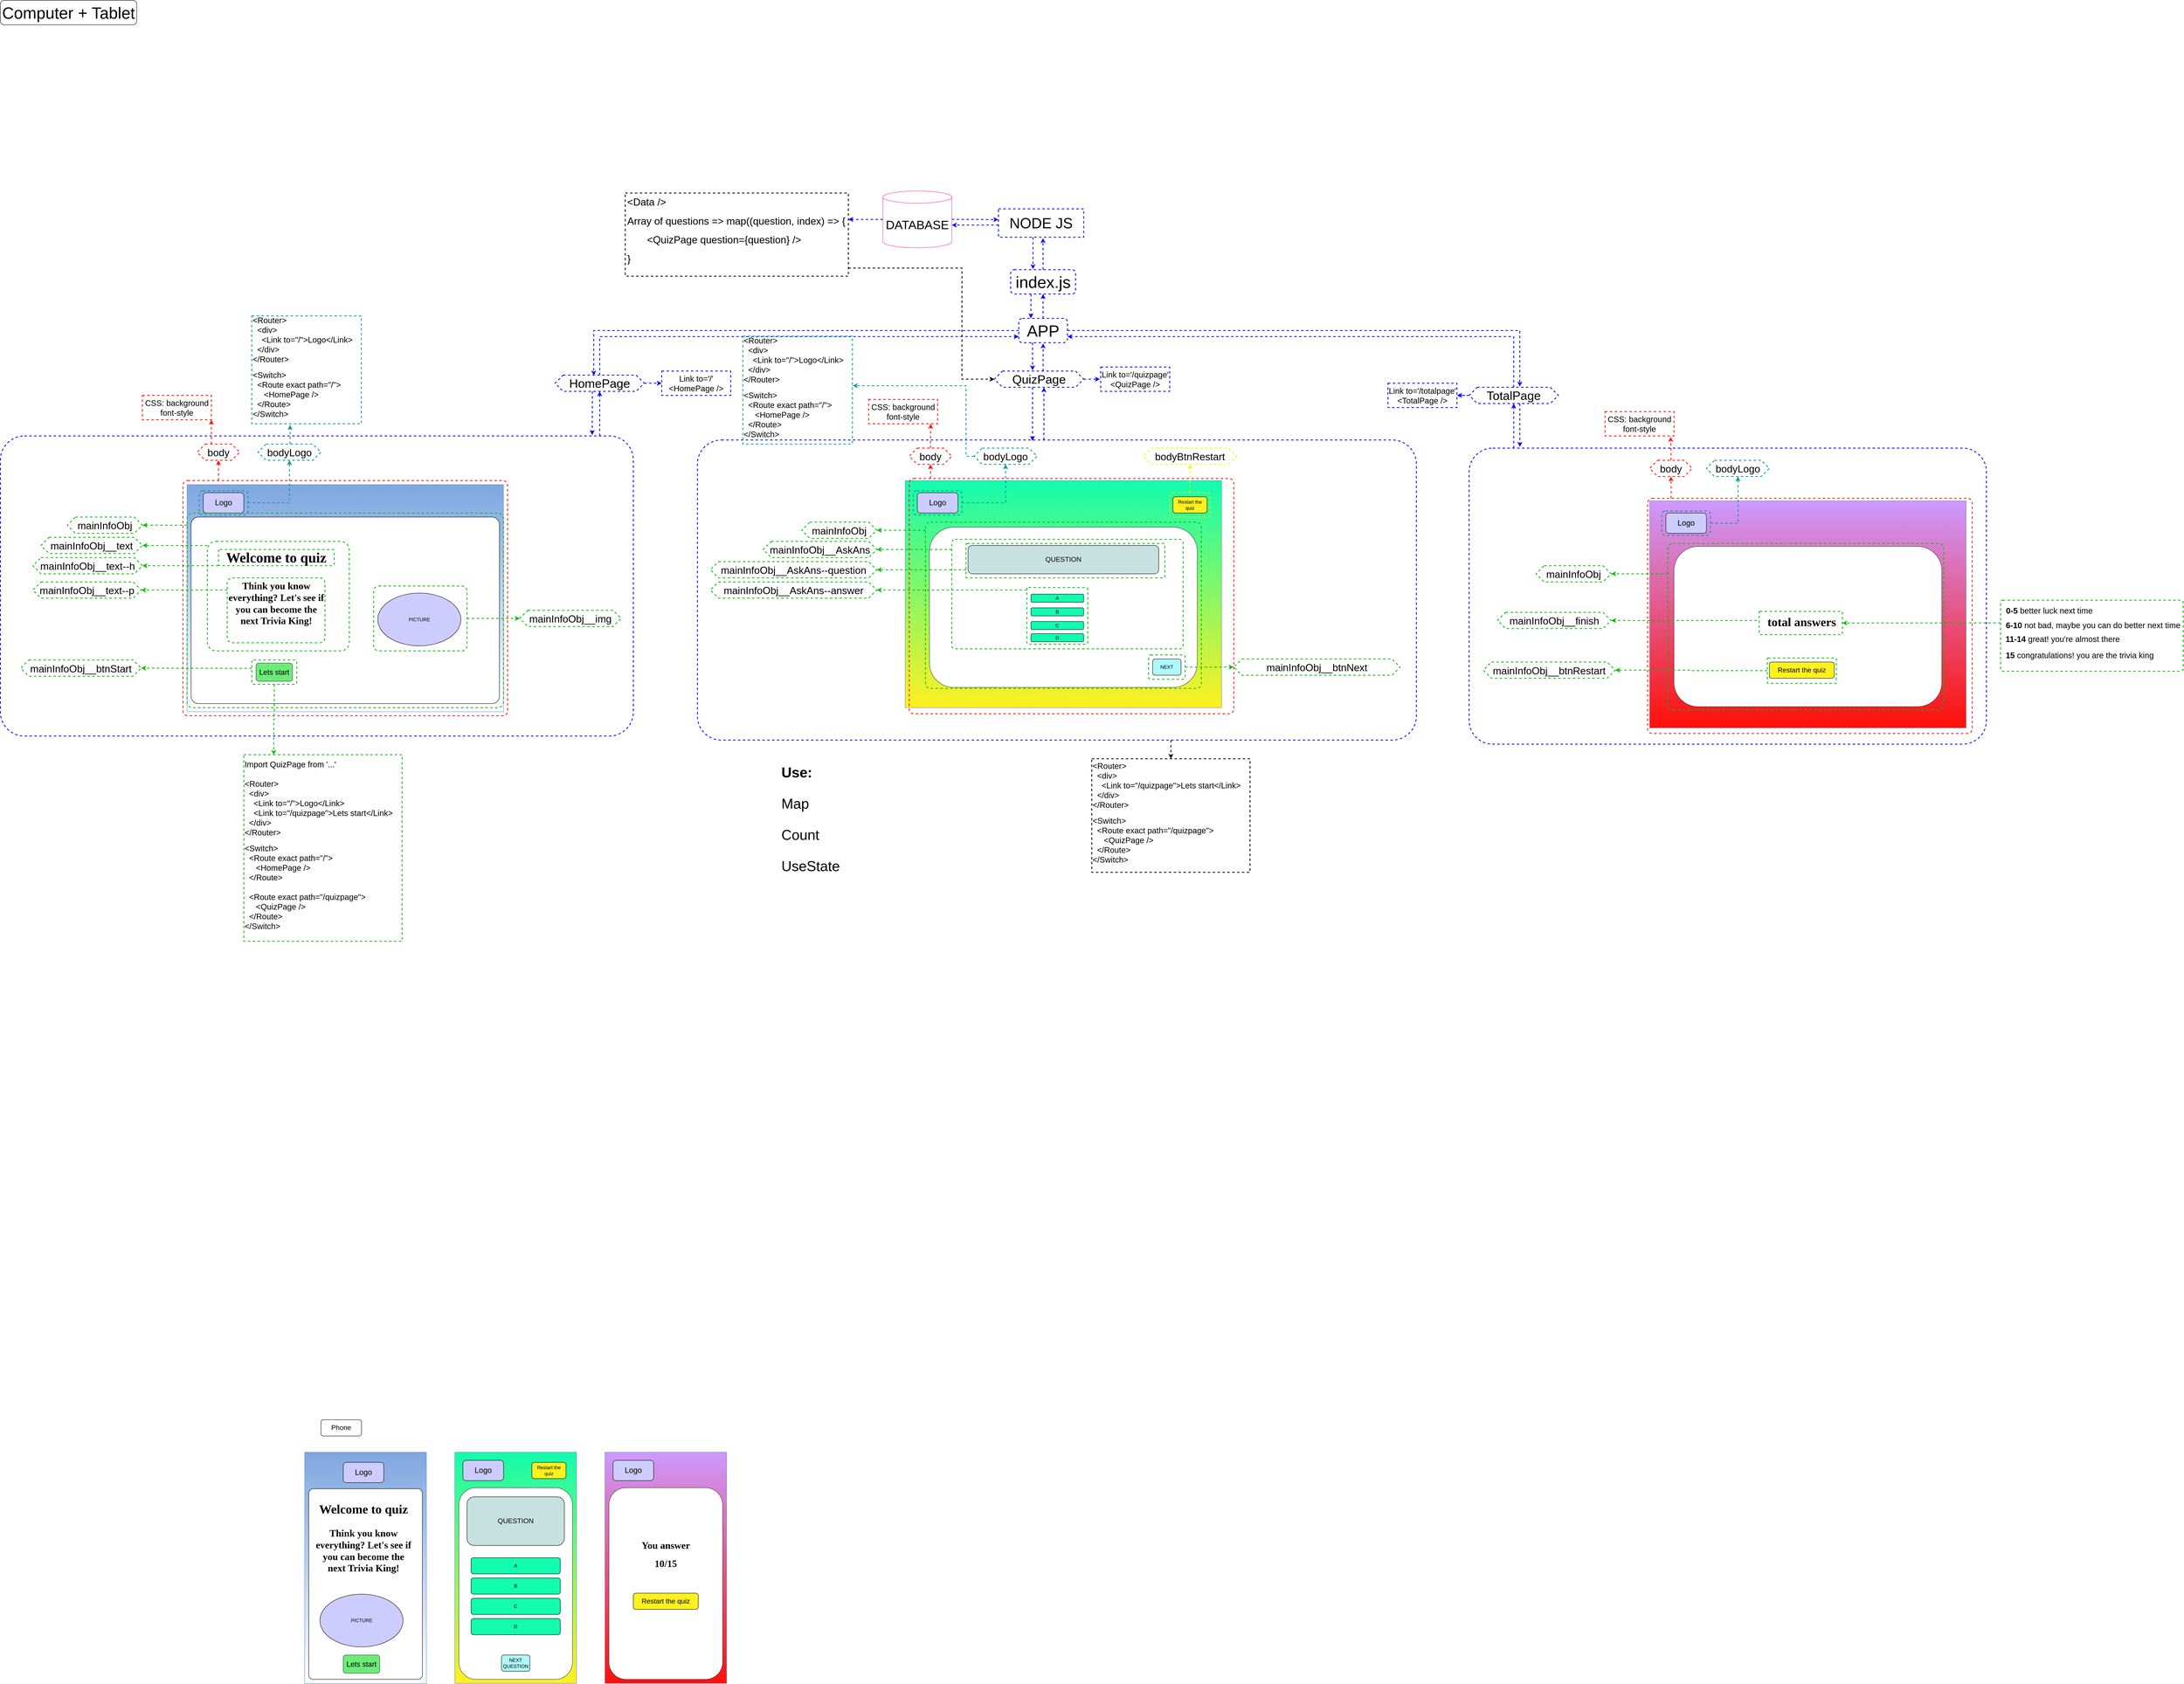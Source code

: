 <mxfile version="14.4.4" type="github">
  <diagram id="KNThbymLGsVphi79HAY6" name="Page-1">
    <mxGraphModel dx="1695" dy="1696" grid="1" gridSize="10" guides="1" tooltips="1" connect="1" arrows="1" fold="1" page="1" pageScale="1" pageWidth="827" pageHeight="1169" math="0" shadow="0">
      <root>
        <mxCell id="0" />
        <mxCell id="1" parent="0" />
        <mxCell id="_W2Wu4x4kJNPoguewZKQ-175" value="" style="rounded=1;whiteSpace=wrap;html=1;shadow=0;dashed=1;strokeWidth=2;fillColor=none;gradientColor=none;arcSize=8;strokeColor=#0000FF;" vertex="1" parent="1">
          <mxGeometry x="2880" y="-16" width="1275" height="730" as="geometry" />
        </mxCell>
        <mxCell id="_W2Wu4x4kJNPoguewZKQ-227" style="edgeStyle=orthogonalEdgeStyle;rounded=0;orthogonalLoop=1;jettySize=auto;html=1;entryX=0.5;entryY=0;entryDx=0;entryDy=0;dashed=1;strokeWidth=2;" edge="1" parent="1" source="_W2Wu4x4kJNPoguewZKQ-155" target="_W2Wu4x4kJNPoguewZKQ-226">
          <mxGeometry relative="1" as="geometry">
            <Array as="points">
              <mxPoint x="2145" y="720" />
              <mxPoint x="2145" y="720" />
            </Array>
          </mxGeometry>
        </mxCell>
        <mxCell id="_W2Wu4x4kJNPoguewZKQ-155" value="" style="rounded=1;whiteSpace=wrap;html=1;shadow=0;dashed=1;strokeWidth=2;fillColor=none;gradientColor=none;arcSize=8;strokeColor=#0000FF;" vertex="1" parent="1">
          <mxGeometry x="978" y="-36" width="1772" height="740" as="geometry" />
        </mxCell>
        <mxCell id="_W2Wu4x4kJNPoguewZKQ-123" style="edgeStyle=orthogonalEdgeStyle;rounded=0;orthogonalLoop=1;jettySize=auto;html=1;entryX=0.5;entryY=1;entryDx=0;entryDy=0;dashed=1;strokeWidth=2;strokeColor=#0000FF;" edge="1" parent="1" source="_W2Wu4x4kJNPoguewZKQ-121" target="_W2Wu4x4kJNPoguewZKQ-122">
          <mxGeometry relative="1" as="geometry">
            <Array as="points">
              <mxPoint x="737" y="-106" />
              <mxPoint x="737" y="-106" />
            </Array>
          </mxGeometry>
        </mxCell>
        <mxCell id="_W2Wu4x4kJNPoguewZKQ-121" value="" style="rounded=1;whiteSpace=wrap;html=1;shadow=0;dashed=1;strokeWidth=2;fillColor=none;gradientColor=none;arcSize=8;strokeColor=#0000FF;" vertex="1" parent="1">
          <mxGeometry x="-740" y="-46" width="1560" height="740" as="geometry" />
        </mxCell>
        <mxCell id="_W2Wu4x4kJNPoguewZKQ-1" value="" style="rounded=0;whiteSpace=wrap;html=1;strokeColor=#6c8ebf;gradientColor=#FFFFFF;fillColor=#7EA6E0;" vertex="1" parent="1">
          <mxGeometry x="-280" y="74" width="780" height="560" as="geometry" />
        </mxCell>
        <mxCell id="_W2Wu4x4kJNPoguewZKQ-2" value="&lt;font style=&quot;font-size: 40px&quot;&gt;Computer + Tablet&lt;/font&gt;" style="rounded=1;whiteSpace=wrap;html=1;" vertex="1" parent="1">
          <mxGeometry x="-740" y="-1120" width="336" height="60" as="geometry" />
        </mxCell>
        <mxCell id="_W2Wu4x4kJNPoguewZKQ-13" value="" style="rounded=0;whiteSpace=wrap;html=1;strokeColor=#6c8ebf;fillColor=#12FCAE;gradientColor=#FFF01F;" vertex="1" parent="1">
          <mxGeometry x="1490" y="64" width="780" height="560" as="geometry" />
        </mxCell>
        <mxCell id="_W2Wu4x4kJNPoguewZKQ-14" value="" style="rounded=1;whiteSpace=wrap;html=1;strokeColor=#36393d;fillColor=#FFFFFF;" vertex="1" parent="1">
          <mxGeometry x="1550" y="179" width="660" height="395" as="geometry" />
        </mxCell>
        <mxCell id="_W2Wu4x4kJNPoguewZKQ-15" value="&lt;font style=&quot;font-size: 17px&quot;&gt;QUESTION&lt;/font&gt;" style="rounded=1;whiteSpace=wrap;html=1;fillColor=#C7E0E0;" vertex="1" parent="1">
          <mxGeometry x="1645" y="224" width="470" height="70" as="geometry" />
        </mxCell>
        <mxCell id="_W2Wu4x4kJNPoguewZKQ-18" value="NEXT" style="rounded=1;whiteSpace=wrap;html=1;fillColor=#AEF9FC;" vertex="1" parent="1">
          <mxGeometry x="2100" y="504" width="70" height="40" as="geometry" />
        </mxCell>
        <mxCell id="_W2Wu4x4kJNPoguewZKQ-19" value="" style="rounded=1;whiteSpace=wrap;html=1;gradientColor=#FFFFFF;fillColor=#FFFFFF;arcSize=4;" vertex="1" parent="1">
          <mxGeometry x="-270" y="154" width="760" height="460" as="geometry" />
        </mxCell>
        <mxCell id="_W2Wu4x4kJNPoguewZKQ-20" value="&lt;h1&gt;&lt;font style=&quot;font-size: 35px&quot; face=&quot;Comic Sans MS&quot;&gt;Welcome to quiz&lt;/font&gt;&lt;/h1&gt;" style="text;html=1;strokeColor=none;fillColor=none;align=center;verticalAlign=middle;whiteSpace=wrap;rounded=0;" vertex="1" parent="1">
          <mxGeometry x="-220" y="224" width="320" height="60" as="geometry" />
        </mxCell>
        <mxCell id="_W2Wu4x4kJNPoguewZKQ-23" value="&lt;font style=&quot;font-size: 18px&quot;&gt;Lets start&lt;/font&gt;" style="rounded=1;whiteSpace=wrap;html=1;strokeColor=#36393d;fillColor=#6CEB79;" vertex="1" parent="1">
          <mxGeometry x="-110" y="514" width="90" height="45" as="geometry" />
        </mxCell>
        <mxCell id="_W2Wu4x4kJNPoguewZKQ-25" value="&lt;span style=&quot;background-color: rgb(255 , 240 , 31)&quot;&gt;Restart the quiz&lt;/span&gt;" style="rounded=1;whiteSpace=wrap;html=1;gradientColor=#FFF01F;fillColor=#FFF01F;" vertex="1" parent="1">
          <mxGeometry x="2150" y="104" width="84" height="40" as="geometry" />
        </mxCell>
        <mxCell id="_W2Wu4x4kJNPoguewZKQ-26" value="&lt;font style=&quot;font-size: 19px&quot;&gt;Logo&lt;/font&gt;" style="rounded=1;whiteSpace=wrap;html=1;fillColor=#CCCCFF;gradientColor=#CCCCFF;" vertex="1" parent="1">
          <mxGeometry x="1520" y="94" width="100" height="50" as="geometry" />
        </mxCell>
        <mxCell id="_W2Wu4x4kJNPoguewZKQ-27" value="&lt;h1&gt;&lt;font face=&quot;Comic Sans MS&quot;&gt;Think you know everything? Let&#39;s see if you can become the next Trivia King!&lt;/font&gt;&lt;/h1&gt;" style="text;html=1;strokeColor=none;fillColor=none;spacing=5;spacingTop=-20;whiteSpace=wrap;overflow=hidden;rounded=0;align=center;" vertex="1" parent="1">
          <mxGeometry x="-185" y="304" width="250" height="167.5" as="geometry" />
        </mxCell>
        <mxCell id="_W2Wu4x4kJNPoguewZKQ-28" value="&lt;font style=&quot;font-size: 19px&quot;&gt;Logo&lt;/font&gt;" style="rounded=1;whiteSpace=wrap;html=1;fillColor=#CCCCFF;gradientColor=#CCCCFF;" vertex="1" parent="1">
          <mxGeometry x="-240" y="94" width="100" height="50" as="geometry" />
        </mxCell>
        <mxCell id="_W2Wu4x4kJNPoguewZKQ-30" value="PICTURE" style="ellipse;whiteSpace=wrap;html=1;fillColor=#CCCCFF;gradientColor=#CCCCFF;" vertex="1" parent="1">
          <mxGeometry x="190" y="341.5" width="205" height="130" as="geometry" />
        </mxCell>
        <mxCell id="_W2Wu4x4kJNPoguewZKQ-36" value="A" style="rounded=1;whiteSpace=wrap;html=1;fillColor=#12FCAE;" vertex="1" parent="1">
          <mxGeometry x="1800" y="344" width="130" height="20" as="geometry" />
        </mxCell>
        <mxCell id="_W2Wu4x4kJNPoguewZKQ-39" value="B" style="rounded=1;whiteSpace=wrap;html=1;fillColor=#12FCAE;" vertex="1" parent="1">
          <mxGeometry x="1800" y="377.75" width="130" height="20" as="geometry" />
        </mxCell>
        <mxCell id="_W2Wu4x4kJNPoguewZKQ-40" value="D" style="rounded=1;whiteSpace=wrap;html=1;fillColor=#12FCAE;gradientDirection=east;" vertex="1" parent="1">
          <mxGeometry x="1800" y="441.5" width="130" height="20" as="geometry" />
        </mxCell>
        <mxCell id="_W2Wu4x4kJNPoguewZKQ-41" value="C" style="rounded=1;whiteSpace=wrap;html=1;fillColor=#12FCAE;" vertex="1" parent="1">
          <mxGeometry x="1800" y="411.5" width="130" height="20" as="geometry" />
        </mxCell>
        <mxCell id="_W2Wu4x4kJNPoguewZKQ-42" value="" style="rounded=0;whiteSpace=wrap;html=1;strokeColor=#6c8ebf;gradientColor=#FFFFFF;fillColor=#7EA6E0;" vertex="1" parent="1">
          <mxGeometry x="10" y="2460" width="300" height="570" as="geometry" />
        </mxCell>
        <mxCell id="_W2Wu4x4kJNPoguewZKQ-44" value="&lt;font style=&quot;font-size: 17px&quot;&gt;Phone&lt;/font&gt;" style="rounded=1;whiteSpace=wrap;html=1;" vertex="1" parent="1">
          <mxGeometry x="50" y="2380" width="100" height="40" as="geometry" />
        </mxCell>
        <mxCell id="_W2Wu4x4kJNPoguewZKQ-45" value="&lt;font style=&quot;font-size: 19px&quot;&gt;Logo&lt;/font&gt;" style="rounded=1;whiteSpace=wrap;html=1;fillColor=#CCCCFF;gradientColor=#CCCCFF;" vertex="1" parent="1">
          <mxGeometry x="105" y="2485" width="100" height="50" as="geometry" />
        </mxCell>
        <mxCell id="_W2Wu4x4kJNPoguewZKQ-46" value="" style="rounded=1;whiteSpace=wrap;html=1;gradientColor=#FFFFFF;fillColor=#FFFFFF;arcSize=4;" vertex="1" parent="1">
          <mxGeometry x="20" y="2550" width="280" height="470" as="geometry" />
        </mxCell>
        <mxCell id="_W2Wu4x4kJNPoguewZKQ-47" value="&lt;h1&gt;&lt;font style=&quot;font-size: 31px&quot; face=&quot;Comic Sans MS&quot;&gt;Welcome to quiz&lt;/font&gt;&lt;/h1&gt;" style="text;html=1;strokeColor=none;fillColor=none;align=center;verticalAlign=middle;whiteSpace=wrap;rounded=0;" vertex="1" parent="1">
          <mxGeometry x="30" y="2570" width="250" height="60" as="geometry" />
        </mxCell>
        <mxCell id="_W2Wu4x4kJNPoguewZKQ-48" value="&lt;h1&gt;&lt;font face=&quot;Comic Sans MS&quot;&gt;Think you know everything? Let&#39;s see if you can become the next Trivia King!&lt;/font&gt;&lt;/h1&gt;" style="text;html=1;strokeColor=none;fillColor=none;spacing=5;spacingTop=-20;whiteSpace=wrap;overflow=hidden;rounded=0;align=center;" vertex="1" parent="1">
          <mxGeometry x="30" y="2640" width="250" height="167.5" as="geometry" />
        </mxCell>
        <mxCell id="_W2Wu4x4kJNPoguewZKQ-49" value="&lt;font style=&quot;font-size: 18px&quot;&gt;Lets start&lt;/font&gt;" style="rounded=1;whiteSpace=wrap;html=1;strokeColor=#36393d;fillColor=#6CEB79;" vertex="1" parent="1">
          <mxGeometry x="105" y="2960" width="90" height="45" as="geometry" />
        </mxCell>
        <mxCell id="_W2Wu4x4kJNPoguewZKQ-50" value="PICTURE" style="ellipse;whiteSpace=wrap;html=1;fillColor=#CCCCFF;gradientColor=#CCCCFF;" vertex="1" parent="1">
          <mxGeometry x="47.5" y="2810" width="205" height="130" as="geometry" />
        </mxCell>
        <mxCell id="_W2Wu4x4kJNPoguewZKQ-52" value="" style="rounded=0;whiteSpace=wrap;html=1;strokeColor=#6c8ebf;fillColor=#12FCAE;gradientColor=#FFF01F;" vertex="1" parent="1">
          <mxGeometry x="380" y="2460" width="300" height="570" as="geometry" />
        </mxCell>
        <mxCell id="_W2Wu4x4kJNPoguewZKQ-53" value="&lt;font style=&quot;font-size: 19px&quot;&gt;Logo&lt;/font&gt;" style="rounded=1;whiteSpace=wrap;html=1;fillColor=#CCCCFF;gradientColor=#CCCCFF;" vertex="1" parent="1">
          <mxGeometry x="400" y="2480" width="100" height="50" as="geometry" />
        </mxCell>
        <mxCell id="_W2Wu4x4kJNPoguewZKQ-54" value="" style="rounded=1;whiteSpace=wrap;html=1;strokeColor=#36393d;fillColor=#FFFFFF;" vertex="1" parent="1">
          <mxGeometry x="390" y="2547.5" width="280" height="472.5" as="geometry" />
        </mxCell>
        <mxCell id="_W2Wu4x4kJNPoguewZKQ-55" value="&lt;font style=&quot;font-size: 17px&quot;&gt;QUESTION&lt;/font&gt;" style="rounded=1;whiteSpace=wrap;html=1;fillColor=#C7E0E0;" vertex="1" parent="1">
          <mxGeometry x="410" y="2570" width="240" height="120" as="geometry" />
        </mxCell>
        <mxCell id="_W2Wu4x4kJNPoguewZKQ-56" value="A" style="rounded=1;whiteSpace=wrap;html=1;fillColor=#12FCAE;" vertex="1" parent="1">
          <mxGeometry x="420" y="2720" width="220" height="40" as="geometry" />
        </mxCell>
        <mxCell id="_W2Wu4x4kJNPoguewZKQ-57" value="D" style="rounded=1;whiteSpace=wrap;html=1;fillColor=#12FCAE;" vertex="1" parent="1">
          <mxGeometry x="420" y="2870" width="220" height="40" as="geometry" />
        </mxCell>
        <mxCell id="_W2Wu4x4kJNPoguewZKQ-58" value="C" style="rounded=1;whiteSpace=wrap;html=1;fillColor=#12FCAE;" vertex="1" parent="1">
          <mxGeometry x="420" y="2820" width="220" height="40" as="geometry" />
        </mxCell>
        <mxCell id="_W2Wu4x4kJNPoguewZKQ-59" value="B" style="rounded=1;whiteSpace=wrap;html=1;fillColor=#12FCAE;" vertex="1" parent="1">
          <mxGeometry x="420" y="2770" width="220" height="40" as="geometry" />
        </mxCell>
        <mxCell id="_W2Wu4x4kJNPoguewZKQ-60" value="&lt;span style=&quot;background-color: rgb(255 , 240 , 31)&quot;&gt;Restart the quiz&lt;/span&gt;" style="rounded=1;whiteSpace=wrap;html=1;gradientColor=#FFF01F;fillColor=#FFF01F;" vertex="1" parent="1">
          <mxGeometry x="570" y="2485" width="84" height="40" as="geometry" />
        </mxCell>
        <mxCell id="_W2Wu4x4kJNPoguewZKQ-61" value="NEXT QUESTION" style="rounded=1;whiteSpace=wrap;html=1;fillColor=#AEF9FC;" vertex="1" parent="1">
          <mxGeometry x="495" y="2960" width="70" height="40" as="geometry" />
        </mxCell>
        <mxCell id="_W2Wu4x4kJNPoguewZKQ-62" value="" style="rounded=0;whiteSpace=wrap;html=1;strokeColor=#6c8ebf;fillColor=#CC99FF;gradientColor=#FF1008;" vertex="1" parent="1">
          <mxGeometry x="3325" y="114" width="780" height="560" as="geometry" />
        </mxCell>
        <mxCell id="_W2Wu4x4kJNPoguewZKQ-63" value="" style="rounded=1;whiteSpace=wrap;html=1;strokeColor=#36393d;fillColor=#FFFFFF;" vertex="1" parent="1">
          <mxGeometry x="3385" y="226.5" width="660" height="395" as="geometry" />
        </mxCell>
        <mxCell id="_W2Wu4x4kJNPoguewZKQ-64" value="&lt;font style=&quot;font-size: 19px&quot;&gt;Logo&lt;/font&gt;" style="rounded=1;whiteSpace=wrap;html=1;fillColor=#CCCCFF;gradientColor=#CCCCFF;" vertex="1" parent="1">
          <mxGeometry x="3365" y="144" width="100" height="50" as="geometry" />
        </mxCell>
        <mxCell id="_W2Wu4x4kJNPoguewZKQ-66" value="&lt;h1&gt;&lt;font face=&quot;Comic Sans MS&quot; style=&quot;font-size: 30px&quot;&gt;total answers&lt;/font&gt;&lt;/h1&gt;" style="text;html=1;strokeColor=none;fillColor=none;spacing=5;spacingTop=-20;whiteSpace=wrap;overflow=hidden;rounded=0;align=center;" vertex="1" parent="1">
          <mxGeometry x="3575" y="389" width="250" height="60" as="geometry" />
        </mxCell>
        <mxCell id="_W2Wu4x4kJNPoguewZKQ-67" value="&lt;span style=&quot;background-color: rgb(255 , 240 , 31)&quot;&gt;&lt;font style=&quot;font-size: 17px&quot;&gt;Restart the quiz&lt;/font&gt;&lt;/span&gt;" style="rounded=1;whiteSpace=wrap;html=1;gradientColor=#FFF01F;fillColor=#FFF01F;" vertex="1" parent="1">
          <mxGeometry x="3620" y="511.5" width="160" height="40" as="geometry" />
        </mxCell>
        <mxCell id="_W2Wu4x4kJNPoguewZKQ-68" value="" style="rounded=0;whiteSpace=wrap;html=1;strokeColor=#6c8ebf;fillColor=#CC99FF;gradientColor=#FF1008;" vertex="1" parent="1">
          <mxGeometry x="750" y="2460" width="300" height="570" as="geometry" />
        </mxCell>
        <mxCell id="_W2Wu4x4kJNPoguewZKQ-69" value="" style="rounded=1;whiteSpace=wrap;html=1;strokeColor=#36393d;fillColor=#FFFFFF;" vertex="1" parent="1">
          <mxGeometry x="760" y="2547.5" width="280" height="472.5" as="geometry" />
        </mxCell>
        <mxCell id="_W2Wu4x4kJNPoguewZKQ-70" value="&lt;font style=&quot;font-size: 19px&quot;&gt;Logo&lt;/font&gt;" style="rounded=1;whiteSpace=wrap;html=1;fillColor=#CCCCFF;gradientColor=#CCCCFF;" vertex="1" parent="1">
          <mxGeometry x="770" y="2480" width="100" height="50" as="geometry" />
        </mxCell>
        <mxCell id="_W2Wu4x4kJNPoguewZKQ-71" value="&lt;h1&gt;&lt;font face=&quot;Comic Sans MS&quot;&gt;You answer&lt;/font&gt;&lt;/h1&gt;&lt;h1&gt;&lt;font face=&quot;Comic Sans MS&quot;&gt;&amp;nbsp;10/15&amp;nbsp;&lt;/font&gt;&lt;/h1&gt;" style="text;html=1;strokeColor=none;fillColor=none;spacing=5;spacingTop=-20;whiteSpace=wrap;overflow=hidden;rounded=0;align=center;" vertex="1" parent="1">
          <mxGeometry x="775" y="2670" width="250" height="90" as="geometry" />
        </mxCell>
        <mxCell id="_W2Wu4x4kJNPoguewZKQ-72" value="&lt;span style=&quot;background-color: rgb(255 , 240 , 31)&quot;&gt;&lt;font style=&quot;font-size: 17px&quot;&gt;Restart the quiz&lt;/font&gt;&lt;/span&gt;" style="rounded=1;whiteSpace=wrap;html=1;gradientColor=#FFF01F;fillColor=#FFF01F;" vertex="1" parent="1">
          <mxGeometry x="820" y="2807.5" width="160" height="40" as="geometry" />
        </mxCell>
        <mxCell id="_W2Wu4x4kJNPoguewZKQ-75" value="&lt;font style=&quot;font-size: 20px&quot;&gt;&lt;b&gt;0-5&lt;/b&gt; better luck next time&lt;/font&gt;" style="text;html=1;strokeColor=none;fillColor=none;align=center;verticalAlign=middle;whiteSpace=wrap;rounded=0;" vertex="1" parent="1">
          <mxGeometry x="4200" y="374" width="220" height="20" as="geometry" />
        </mxCell>
        <mxCell id="_W2Wu4x4kJNPoguewZKQ-76" value="&lt;span style=&quot;color: rgba(0 , 0 , 0 , 0) ; font-family: monospace ; font-size: 0px&quot;&gt;%3CmxGraphModel%3E%3Croot%3E%3CmxCell%20id%3D%220%22%2F%3E%3CmxCell%20id%3D%221%22%20parent%3D%220%22%2F%3E%3CmxCell%20id%3D%222%22%20value%3D%22%26lt%3Bfont%20style%3D%26quot%3Bfont-size%3A%2020px%26quot%3B%26gt%3B%26lt%3Bb%26gt%3B0-5%26lt%3B%2Fb%26gt%3B%20better%20luck%20next%20time%26lt%3B%2Ffont%26gt%3B%22%20style%3D%22text%3Bhtml%3D1%3BstrokeColor%3Dnone%3BfillColor%3Dnone%3Balign%3Dcenter%3BverticalAlign%3Dmiddle%3BwhiteSpace%3Dwrap%3Brounded%3D0%3B%22%20vertex%3D%221%22%20parent%3D%221%22%3E%3CmxGeometry%20x%3D%222640%22%20y%3D%22120%22%20width%3D%22310%22%20height%3D%2220%22%20as%3D%22geometry%22%2F%3E%3C%2FmxCell%3E%3C%2Froot%3E%3C%2FmxGraphModel%3E&lt;/span&gt;" style="text;html=1;strokeColor=none;fillColor=none;align=center;verticalAlign=middle;whiteSpace=wrap;rounded=0;" vertex="1" parent="1">
          <mxGeometry x="2260" y="119" width="310" height="20" as="geometry" />
        </mxCell>
        <mxCell id="_W2Wu4x4kJNPoguewZKQ-77" value="&lt;span style=&quot;font-size: 20px&quot;&gt;&lt;b&gt;6-10 &lt;/b&gt;not bad, maybe you can do better next time&lt;/span&gt;" style="text;html=1;strokeColor=none;fillColor=none;align=center;verticalAlign=middle;whiteSpace=wrap;rounded=0;" vertex="1" parent="1">
          <mxGeometry x="4198" y="410" width="440" height="20" as="geometry" />
        </mxCell>
        <mxCell id="_W2Wu4x4kJNPoguewZKQ-78" value="&lt;span style=&quot;font-size: 20px&quot;&gt;&lt;b&gt;11-14 &lt;/b&gt;great! you&#39;re almost there&lt;/span&gt;" style="text;html=1;strokeColor=none;fillColor=none;align=center;verticalAlign=middle;whiteSpace=wrap;rounded=0;" vertex="1" parent="1">
          <mxGeometry x="4198" y="444" width="290" height="20" as="geometry" />
        </mxCell>
        <mxCell id="_W2Wu4x4kJNPoguewZKQ-79" value="&lt;b style=&quot;font-size: 20px&quot;&gt;15 &lt;/b&gt;&lt;span style=&quot;font-size: 20px&quot;&gt;congratulations&lt;/span&gt;&lt;span style=&quot;font-size: 20px&quot;&gt;! you are the trivia king&lt;/span&gt;" style="text;html=1;strokeColor=none;fillColor=none;align=center;verticalAlign=middle;whiteSpace=wrap;rounded=0;" vertex="1" parent="1">
          <mxGeometry x="4200" y="479" width="370" height="30" as="geometry" />
        </mxCell>
        <mxCell id="_W2Wu4x4kJNPoguewZKQ-125" style="edgeStyle=orthogonalEdgeStyle;rounded=0;orthogonalLoop=1;jettySize=auto;html=1;entryX=1;entryY=1;entryDx=0;entryDy=0;dashed=1;strokeWidth=2;strokeColor=#FF1008;" edge="1" parent="1" source="_W2Wu4x4kJNPoguewZKQ-84" target="_W2Wu4x4kJNPoguewZKQ-124">
          <mxGeometry relative="1" as="geometry">
            <Array as="points">
              <mxPoint x="-220" y="-36" />
              <mxPoint x="-220" y="-36" />
            </Array>
          </mxGeometry>
        </mxCell>
        <mxCell id="_W2Wu4x4kJNPoguewZKQ-84" value="&lt;font style=&quot;font-size: 25px&quot;&gt;body&lt;/font&gt;" style="shape=hexagon;perimeter=hexagonPerimeter2;whiteSpace=wrap;html=1;fixedSize=1;dashed=1;strokeColor=#FF1008;fillColor=none;gradientColor=none;strokeWidth=2;" vertex="1" parent="1">
          <mxGeometry x="-255" y="-26" width="105" height="40" as="geometry" />
        </mxCell>
        <mxCell id="_W2Wu4x4kJNPoguewZKQ-96" style="edgeStyle=orthogonalEdgeStyle;rounded=0;orthogonalLoop=1;jettySize=auto;html=1;entryX=0.5;entryY=1;entryDx=0;entryDy=0;strokeColor=#FF1008;dashed=1;strokeWidth=2;" edge="1" parent="1" source="_W2Wu4x4kJNPoguewZKQ-95" target="_W2Wu4x4kJNPoguewZKQ-84">
          <mxGeometry relative="1" as="geometry">
            <Array as="points">
              <mxPoint x="-202" y="54" />
            </Array>
          </mxGeometry>
        </mxCell>
        <mxCell id="_W2Wu4x4kJNPoguewZKQ-95" value="" style="rounded=1;whiteSpace=wrap;html=1;shadow=0;dashed=1;strokeColor=#FF1008;strokeWidth=2;fillColor=none;gradientColor=none;arcSize=2;" vertex="1" parent="1">
          <mxGeometry x="-290" y="64" width="800" height="580" as="geometry" />
        </mxCell>
        <mxCell id="_W2Wu4x4kJNPoguewZKQ-100" style="edgeStyle=orthogonalEdgeStyle;rounded=0;orthogonalLoop=1;jettySize=auto;html=1;entryX=0.5;entryY=1;entryDx=0;entryDy=0;dashed=1;strokeWidth=2;strokeColor=#009999;" edge="1" parent="1" source="_W2Wu4x4kJNPoguewZKQ-98" target="_W2Wu4x4kJNPoguewZKQ-99">
          <mxGeometry relative="1" as="geometry">
            <Array as="points">
              <mxPoint x="-27" y="119" />
            </Array>
          </mxGeometry>
        </mxCell>
        <mxCell id="_W2Wu4x4kJNPoguewZKQ-98" value="" style="rounded=1;whiteSpace=wrap;html=1;shadow=0;dashed=1;strokeWidth=2;fillColor=none;gradientColor=none;strokeColor=#009999;" vertex="1" parent="1">
          <mxGeometry x="-250" y="89" width="120" height="60" as="geometry" />
        </mxCell>
        <mxCell id="_W2Wu4x4kJNPoguewZKQ-229" style="edgeStyle=orthogonalEdgeStyle;rounded=0;orthogonalLoop=1;jettySize=auto;html=1;entryX=0.35;entryY=1.011;entryDx=0;entryDy=0;entryPerimeter=0;dashed=1;strokeWidth=2;strokeColor=#009999;" edge="1" parent="1" source="_W2Wu4x4kJNPoguewZKQ-99" target="_W2Wu4x4kJNPoguewZKQ-228">
          <mxGeometry relative="1" as="geometry">
            <Array as="points">
              <mxPoint x="-26" y="-40" />
              <mxPoint x="-26" y="-40" />
            </Array>
          </mxGeometry>
        </mxCell>
        <mxCell id="_W2Wu4x4kJNPoguewZKQ-99" value="&lt;font style=&quot;font-size: 25px&quot;&gt;bodyLogo&lt;/font&gt;" style="shape=hexagon;perimeter=hexagonPerimeter2;whiteSpace=wrap;html=1;fixedSize=1;dashed=1;fillColor=none;gradientColor=none;strokeWidth=2;strokeColor=#009999;" vertex="1" parent="1">
          <mxGeometry x="-105" y="-26" width="155" height="40" as="geometry" />
        </mxCell>
        <mxCell id="_W2Wu4x4kJNPoguewZKQ-103" style="edgeStyle=orthogonalEdgeStyle;rounded=0;orthogonalLoop=1;jettySize=auto;html=1;entryX=1;entryY=0.5;entryDx=0;entryDy=0;dashed=1;strokeWidth=2;strokeColor=#00BD00;" edge="1" parent="1" source="_W2Wu4x4kJNPoguewZKQ-101" target="_W2Wu4x4kJNPoguewZKQ-102">
          <mxGeometry relative="1" as="geometry">
            <mxPoint x="-370" y="174" as="targetPoint" />
            <Array as="points">
              <mxPoint x="-330" y="174" />
              <mxPoint x="-330" y="174" />
            </Array>
          </mxGeometry>
        </mxCell>
        <mxCell id="_W2Wu4x4kJNPoguewZKQ-101" value="" style="rounded=1;whiteSpace=wrap;html=1;shadow=0;dashed=1;strokeWidth=2;fillColor=none;gradientColor=none;arcSize=3;strokeColor=#00BD00;" vertex="1" parent="1">
          <mxGeometry x="-280" y="144" width="780" height="480" as="geometry" />
        </mxCell>
        <mxCell id="_W2Wu4x4kJNPoguewZKQ-102" value="&lt;font style=&quot;font-size: 25px&quot;&gt;mainInfoObj&lt;/font&gt;" style="shape=hexagon;perimeter=hexagonPerimeter2;whiteSpace=wrap;html=1;fixedSize=1;dashed=1;fillColor=none;gradientColor=none;strokeWidth=2;strokeColor=#00BD00;" vertex="1" parent="1">
          <mxGeometry x="-575" y="154" width="185" height="40" as="geometry" />
        </mxCell>
        <mxCell id="_W2Wu4x4kJNPoguewZKQ-106" style="edgeStyle=orthogonalEdgeStyle;rounded=0;orthogonalLoop=1;jettySize=auto;html=1;entryX=1;entryY=0.5;entryDx=0;entryDy=0;dashed=1;strokeColor=#00BD00;strokeWidth=2;" edge="1" parent="1" source="_W2Wu4x4kJNPoguewZKQ-104" target="_W2Wu4x4kJNPoguewZKQ-105">
          <mxGeometry relative="1" as="geometry">
            <Array as="points">
              <mxPoint x="-390" y="224" />
            </Array>
          </mxGeometry>
        </mxCell>
        <mxCell id="_W2Wu4x4kJNPoguewZKQ-104" value="" style="rounded=1;whiteSpace=wrap;html=1;shadow=0;dashed=1;strokeColor=#00BD00;strokeWidth=2;fillColor=none;gradientColor=none;arcSize=8;" vertex="1" parent="1">
          <mxGeometry x="-230" y="214" width="350" height="270" as="geometry" />
        </mxCell>
        <mxCell id="_W2Wu4x4kJNPoguewZKQ-105" value="&lt;font style=&quot;font-size: 25px&quot;&gt;mainInfoObj__text&lt;/font&gt;" style="shape=hexagon;perimeter=hexagonPerimeter2;whiteSpace=wrap;html=1;fixedSize=1;dashed=1;fillColor=none;gradientColor=none;strokeWidth=2;strokeColor=#00BD00;" vertex="1" parent="1">
          <mxGeometry x="-640" y="204" width="250" height="40" as="geometry" />
        </mxCell>
        <mxCell id="_W2Wu4x4kJNPoguewZKQ-110" style="edgeStyle=orthogonalEdgeStyle;rounded=0;orthogonalLoop=1;jettySize=auto;html=1;entryX=1;entryY=0.5;entryDx=0;entryDy=0;dashed=1;strokeWidth=2;strokeColor=#00BD00;" edge="1" parent="1" source="_W2Wu4x4kJNPoguewZKQ-107" target="_W2Wu4x4kJNPoguewZKQ-108">
          <mxGeometry relative="1" as="geometry">
            <Array as="points">
              <mxPoint x="-240" y="274" />
              <mxPoint x="-240" y="274" />
            </Array>
          </mxGeometry>
        </mxCell>
        <mxCell id="_W2Wu4x4kJNPoguewZKQ-107" value="" style="rounded=1;whiteSpace=wrap;html=1;shadow=0;dashed=1;strokeColor=#00BD00;strokeWidth=2;fillColor=none;gradientColor=none;arcSize=8;" vertex="1" parent="1">
          <mxGeometry x="-202.5" y="234" width="285" height="40" as="geometry" />
        </mxCell>
        <mxCell id="_W2Wu4x4kJNPoguewZKQ-108" value="&lt;font style=&quot;font-size: 25px&quot;&gt;mainInfoObj__text--h&lt;/font&gt;" style="shape=hexagon;perimeter=hexagonPerimeter2;whiteSpace=wrap;html=1;fixedSize=1;dashed=1;fillColor=none;gradientColor=none;strokeWidth=2;strokeColor=#00BD00;" vertex="1" parent="1">
          <mxGeometry x="-660" y="254" width="270" height="40" as="geometry" />
        </mxCell>
        <mxCell id="_W2Wu4x4kJNPoguewZKQ-111" value="&lt;font style=&quot;font-size: 25px&quot;&gt;mainInfoObj__text--p&lt;/font&gt;" style="shape=hexagon;perimeter=hexagonPerimeter2;whiteSpace=wrap;html=1;fixedSize=1;dashed=1;fillColor=none;gradientColor=none;strokeWidth=2;strokeColor=#00BD00;" vertex="1" parent="1">
          <mxGeometry x="-660" y="314" width="267" height="40" as="geometry" />
        </mxCell>
        <mxCell id="_W2Wu4x4kJNPoguewZKQ-113" style="edgeStyle=orthogonalEdgeStyle;rounded=0;orthogonalLoop=1;jettySize=auto;html=1;entryX=1;entryY=0.5;entryDx=0;entryDy=0;dashed=1;strokeWidth=2;strokeColor=#00BD00;" edge="1" parent="1" source="_W2Wu4x4kJNPoguewZKQ-112" target="_W2Wu4x4kJNPoguewZKQ-111">
          <mxGeometry relative="1" as="geometry">
            <Array as="points">
              <mxPoint x="-260" y="334" />
              <mxPoint x="-260" y="334" />
            </Array>
          </mxGeometry>
        </mxCell>
        <mxCell id="_W2Wu4x4kJNPoguewZKQ-112" value="" style="rounded=1;whiteSpace=wrap;html=1;shadow=0;dashed=1;strokeColor=#00BD00;strokeWidth=2;fillColor=none;gradientColor=none;arcSize=8;" vertex="1" parent="1">
          <mxGeometry x="-181" y="304" width="241" height="160" as="geometry" />
        </mxCell>
        <mxCell id="_W2Wu4x4kJNPoguewZKQ-116" style="edgeStyle=orthogonalEdgeStyle;rounded=0;orthogonalLoop=1;jettySize=auto;html=1;entryX=1;entryY=0.5;entryDx=0;entryDy=0;dashed=1;strokeColor=#00BD00;strokeWidth=2;" edge="1" parent="1" source="_W2Wu4x4kJNPoguewZKQ-114" target="_W2Wu4x4kJNPoguewZKQ-115">
          <mxGeometry relative="1" as="geometry">
            <Array as="points">
              <mxPoint x="-170" y="527" />
              <mxPoint x="-170" y="527" />
            </Array>
          </mxGeometry>
        </mxCell>
        <mxCell id="_W2Wu4x4kJNPoguewZKQ-224" style="edgeStyle=orthogonalEdgeStyle;rounded=0;orthogonalLoop=1;jettySize=auto;html=1;dashed=1;strokeWidth=2;strokeColor=#00BD00;entryX=0.189;entryY=0.001;entryDx=0;entryDy=0;entryPerimeter=0;" edge="1" parent="1" source="_W2Wu4x4kJNPoguewZKQ-114" target="_W2Wu4x4kJNPoguewZKQ-225">
          <mxGeometry relative="1" as="geometry">
            <mxPoint x="-66" y="770" as="targetPoint" />
          </mxGeometry>
        </mxCell>
        <mxCell id="_W2Wu4x4kJNPoguewZKQ-114" value="" style="rounded=1;whiteSpace=wrap;html=1;shadow=0;dashed=1;strokeColor=#00BD00;strokeWidth=2;fillColor=none;gradientColor=none;arcSize=8;" vertex="1" parent="1">
          <mxGeometry x="-120.5" y="506.5" width="111" height="60" as="geometry" />
        </mxCell>
        <mxCell id="_W2Wu4x4kJNPoguewZKQ-115" value="&lt;font style=&quot;font-size: 25px&quot;&gt;mainInfoObj__btnStart&lt;/font&gt;" style="shape=hexagon;perimeter=hexagonPerimeter2;whiteSpace=wrap;html=1;fixedSize=1;dashed=1;fillColor=none;gradientColor=none;strokeWidth=2;strokeColor=#00BD00;" vertex="1" parent="1">
          <mxGeometry x="-690" y="506.5" width="297" height="40" as="geometry" />
        </mxCell>
        <mxCell id="_W2Wu4x4kJNPoguewZKQ-119" style="edgeStyle=orthogonalEdgeStyle;rounded=0;orthogonalLoop=1;jettySize=auto;html=1;entryX=0;entryY=0.5;entryDx=0;entryDy=0;dashed=1;strokeColor=#00BD00;strokeWidth=2;" edge="1" parent="1" source="_W2Wu4x4kJNPoguewZKQ-117" target="_W2Wu4x4kJNPoguewZKQ-118">
          <mxGeometry relative="1" as="geometry" />
        </mxCell>
        <mxCell id="_W2Wu4x4kJNPoguewZKQ-117" value="" style="rounded=1;whiteSpace=wrap;html=1;shadow=0;dashed=1;strokeColor=#00BD00;strokeWidth=2;fillColor=none;gradientColor=none;arcSize=8;" vertex="1" parent="1">
          <mxGeometry x="180" y="324" width="230" height="160" as="geometry" />
        </mxCell>
        <mxCell id="_W2Wu4x4kJNPoguewZKQ-118" value="&lt;font style=&quot;font-size: 25px&quot;&gt;mainInfoObj__img&lt;/font&gt;" style="shape=hexagon;perimeter=hexagonPerimeter2;whiteSpace=wrap;html=1;fixedSize=1;dashed=1;fillColor=none;gradientColor=none;strokeWidth=2;strokeColor=#00BD00;" vertex="1" parent="1">
          <mxGeometry x="540" y="384" width="250" height="40" as="geometry" />
        </mxCell>
        <mxCell id="_W2Wu4x4kJNPoguewZKQ-184" style="edgeStyle=orthogonalEdgeStyle;rounded=0;orthogonalLoop=1;jettySize=auto;html=1;entryX=0;entryY=0.75;entryDx=0;entryDy=0;dashed=1;strokeWidth=2;strokeColor=#0000FF;" edge="1" parent="1" source="_W2Wu4x4kJNPoguewZKQ-122" target="_W2Wu4x4kJNPoguewZKQ-183">
          <mxGeometry relative="1" as="geometry">
            <Array as="points">
              <mxPoint x="737" y="-291" />
            </Array>
          </mxGeometry>
        </mxCell>
        <mxCell id="_W2Wu4x4kJNPoguewZKQ-195" style="edgeStyle=orthogonalEdgeStyle;rounded=0;orthogonalLoop=1;jettySize=auto;html=1;entryX=0;entryY=0.5;entryDx=0;entryDy=0;dashed=1;strokeColor=#0000FF;strokeWidth=2;" edge="1" parent="1" source="_W2Wu4x4kJNPoguewZKQ-122" target="_W2Wu4x4kJNPoguewZKQ-194">
          <mxGeometry relative="1" as="geometry" />
        </mxCell>
        <mxCell id="_W2Wu4x4kJNPoguewZKQ-214" style="edgeStyle=orthogonalEdgeStyle;rounded=0;orthogonalLoop=1;jettySize=auto;html=1;entryX=0.935;entryY=-0.003;entryDx=0;entryDy=0;entryPerimeter=0;dashed=1;strokeColor=#0000FF;strokeWidth=2;" edge="1" parent="1" source="_W2Wu4x4kJNPoguewZKQ-122" target="_W2Wu4x4kJNPoguewZKQ-121">
          <mxGeometry relative="1" as="geometry">
            <Array as="points">
              <mxPoint x="719" y="-126" />
              <mxPoint x="719" y="-126" />
            </Array>
          </mxGeometry>
        </mxCell>
        <mxCell id="_W2Wu4x4kJNPoguewZKQ-122" value="&lt;font style=&quot;font-size: 30px&quot;&gt;HomePage&lt;/font&gt;" style="shape=hexagon;perimeter=hexagonPerimeter2;whiteSpace=wrap;html=1;fixedSize=1;dashed=1;fillColor=none;gradientColor=none;strokeWidth=2;strokeColor=#0000FF;" vertex="1" parent="1">
          <mxGeometry x="627" y="-196" width="220" height="40" as="geometry" />
        </mxCell>
        <mxCell id="_W2Wu4x4kJNPoguewZKQ-124" value="&lt;font style=&quot;font-size: 20px&quot;&gt;CSS: background&lt;br&gt;font-style&lt;/font&gt;" style="rounded=0;whiteSpace=wrap;html=1;shadow=0;dashed=1;strokeWidth=2;fillColor=none;gradientColor=none;strokeColor=#FF1008;" vertex="1" parent="1">
          <mxGeometry x="-390" y="-146" width="170" height="60" as="geometry" />
        </mxCell>
        <mxCell id="_W2Wu4x4kJNPoguewZKQ-145" style="edgeStyle=orthogonalEdgeStyle;rounded=0;orthogonalLoop=1;jettySize=auto;html=1;entryX=0.5;entryY=1;entryDx=0;entryDy=0;dashed=1;strokeWidth=2;strokeColor=#FF1008;" edge="1" parent="1" source="_W2Wu4x4kJNPoguewZKQ-126" target="_W2Wu4x4kJNPoguewZKQ-127">
          <mxGeometry relative="1" as="geometry">
            <Array as="points">
              <mxPoint x="1553" y="34" />
            </Array>
          </mxGeometry>
        </mxCell>
        <mxCell id="_W2Wu4x4kJNPoguewZKQ-126" value="" style="rounded=1;whiteSpace=wrap;html=1;shadow=0;dashed=1;strokeWidth=2;fillColor=none;gradientColor=none;arcSize=2;strokeColor=#FF1008;" vertex="1" parent="1">
          <mxGeometry x="1500" y="59" width="800" height="580" as="geometry" />
        </mxCell>
        <mxCell id="_W2Wu4x4kJNPoguewZKQ-149" style="edgeStyle=orthogonalEdgeStyle;rounded=0;orthogonalLoop=1;jettySize=auto;html=1;entryX=0.9;entryY=1;entryDx=0;entryDy=0;entryPerimeter=0;dashed=1;strokeColor=#FF1008;strokeWidth=2;" edge="1" parent="1" source="_W2Wu4x4kJNPoguewZKQ-127" target="_W2Wu4x4kJNPoguewZKQ-128">
          <mxGeometry relative="1" as="geometry" />
        </mxCell>
        <mxCell id="_W2Wu4x4kJNPoguewZKQ-127" value="&lt;font style=&quot;font-size: 25px&quot;&gt;body&lt;/font&gt;" style="shape=hexagon;perimeter=hexagonPerimeter2;whiteSpace=wrap;html=1;fixedSize=1;dashed=1;strokeColor=#FF1008;fillColor=none;gradientColor=none;strokeWidth=2;" vertex="1" parent="1">
          <mxGeometry x="1500" y="-16" width="105" height="40" as="geometry" />
        </mxCell>
        <mxCell id="_W2Wu4x4kJNPoguewZKQ-128" value="&lt;font style=&quot;font-size: 20px&quot;&gt;CSS: background&lt;br&gt;font-style&lt;/font&gt;" style="rounded=0;whiteSpace=wrap;html=1;shadow=0;dashed=1;strokeWidth=2;fillColor=none;gradientColor=none;strokeColor=#FF1008;" vertex="1" parent="1">
          <mxGeometry x="1400" y="-136" width="170" height="60" as="geometry" />
        </mxCell>
        <mxCell id="_W2Wu4x4kJNPoguewZKQ-144" style="edgeStyle=orthogonalEdgeStyle;rounded=0;orthogonalLoop=1;jettySize=auto;html=1;entryX=0.5;entryY=1;entryDx=0;entryDy=0;dashed=1;strokeWidth=2;strokeColor=#009999;" edge="1" parent="1" source="_W2Wu4x4kJNPoguewZKQ-129" target="_W2Wu4x4kJNPoguewZKQ-130">
          <mxGeometry relative="1" as="geometry" />
        </mxCell>
        <mxCell id="_W2Wu4x4kJNPoguewZKQ-129" value="" style="rounded=1;whiteSpace=wrap;html=1;shadow=0;dashed=1;strokeWidth=2;fillColor=none;gradientColor=none;strokeColor=#009999;" vertex="1" parent="1">
          <mxGeometry x="1510" y="89" width="120" height="60" as="geometry" />
        </mxCell>
        <mxCell id="_W2Wu4x4kJNPoguewZKQ-232" style="edgeStyle=orthogonalEdgeStyle;rounded=0;orthogonalLoop=1;jettySize=auto;html=1;dashed=1;strokeColor=#009999;strokeWidth=2;entryX=1.003;entryY=0.459;entryDx=0;entryDy=0;entryPerimeter=0;" edge="1" parent="1" source="_W2Wu4x4kJNPoguewZKQ-130" target="_W2Wu4x4kJNPoguewZKQ-230">
          <mxGeometry relative="1" as="geometry">
            <mxPoint x="1390" y="-140" as="targetPoint" />
            <Array as="points">
              <mxPoint x="1640" y="4" />
              <mxPoint x="1640" y="-170" />
            </Array>
          </mxGeometry>
        </mxCell>
        <mxCell id="_W2Wu4x4kJNPoguewZKQ-130" value="&lt;font style=&quot;font-size: 25px&quot;&gt;bodyLogo&lt;/font&gt;" style="shape=hexagon;perimeter=hexagonPerimeter2;whiteSpace=wrap;html=1;fixedSize=1;dashed=1;fillColor=none;gradientColor=none;strokeWidth=2;strokeColor=#009999;" vertex="1" parent="1">
          <mxGeometry x="1660" y="-16" width="155" height="40" as="geometry" />
        </mxCell>
        <mxCell id="_W2Wu4x4kJNPoguewZKQ-150" style="edgeStyle=orthogonalEdgeStyle;rounded=0;orthogonalLoop=1;jettySize=auto;html=1;entryX=1;entryY=0.5;entryDx=0;entryDy=0;dashed=1;strokeWidth=2;strokeColor=#00BD00;" edge="1" parent="1" source="_W2Wu4x4kJNPoguewZKQ-131" target="_W2Wu4x4kJNPoguewZKQ-132">
          <mxGeometry relative="1" as="geometry">
            <Array as="points">
              <mxPoint x="1510" y="187" />
            </Array>
          </mxGeometry>
        </mxCell>
        <mxCell id="_W2Wu4x4kJNPoguewZKQ-131" value="" style="rounded=1;whiteSpace=wrap;html=1;shadow=0;dashed=1;strokeWidth=2;fillColor=none;gradientColor=none;arcSize=3;strokeColor=#00BD00;" vertex="1" parent="1">
          <mxGeometry x="1540" y="166.5" width="680" height="410" as="geometry" />
        </mxCell>
        <mxCell id="_W2Wu4x4kJNPoguewZKQ-132" value="&lt;font style=&quot;font-size: 25px&quot;&gt;mainInfoObj&lt;/font&gt;" style="shape=hexagon;perimeter=hexagonPerimeter2;whiteSpace=wrap;html=1;fixedSize=1;dashed=1;fillColor=none;gradientColor=none;strokeWidth=2;strokeColor=#00BD00;" vertex="1" parent="1">
          <mxGeometry x="1235" y="166.5" width="185" height="40" as="geometry" />
        </mxCell>
        <mxCell id="_W2Wu4x4kJNPoguewZKQ-151" style="edgeStyle=orthogonalEdgeStyle;rounded=0;orthogonalLoop=1;jettySize=auto;html=1;entryX=1;entryY=0.5;entryDx=0;entryDy=0;dashed=1;strokeColor=#00BD00;strokeWidth=2;" edge="1" parent="1" source="_W2Wu4x4kJNPoguewZKQ-133" target="_W2Wu4x4kJNPoguewZKQ-134">
          <mxGeometry relative="1" as="geometry">
            <Array as="points">
              <mxPoint x="1500" y="234" />
              <mxPoint x="1500" y="234" />
            </Array>
          </mxGeometry>
        </mxCell>
        <mxCell id="_W2Wu4x4kJNPoguewZKQ-133" value="" style="rounded=1;whiteSpace=wrap;html=1;shadow=0;dashed=1;strokeWidth=2;fillColor=none;gradientColor=none;arcSize=3;strokeColor=#00BD00;" vertex="1" parent="1">
          <mxGeometry x="1605" y="209" width="570" height="270" as="geometry" />
        </mxCell>
        <mxCell id="_W2Wu4x4kJNPoguewZKQ-134" value="&lt;font style=&quot;font-size: 25px&quot;&gt;mainInfoObj__AskAns&lt;/font&gt;" style="shape=hexagon;perimeter=hexagonPerimeter2;whiteSpace=wrap;html=1;fixedSize=1;dashed=1;fillColor=none;gradientColor=none;strokeWidth=2;strokeColor=#00BD00;" vertex="1" parent="1">
          <mxGeometry x="1140" y="214" width="280" height="40" as="geometry" />
        </mxCell>
        <mxCell id="_W2Wu4x4kJNPoguewZKQ-152" style="edgeStyle=orthogonalEdgeStyle;rounded=0;orthogonalLoop=1;jettySize=auto;html=1;entryX=1;entryY=0.5;entryDx=0;entryDy=0;dashed=1;strokeColor=#00BD00;strokeWidth=2;" edge="1" parent="1" source="_W2Wu4x4kJNPoguewZKQ-135" target="_W2Wu4x4kJNPoguewZKQ-137">
          <mxGeometry relative="1" as="geometry">
            <Array as="points">
              <mxPoint x="1560" y="284" />
              <mxPoint x="1560" y="284" />
            </Array>
          </mxGeometry>
        </mxCell>
        <mxCell id="_W2Wu4x4kJNPoguewZKQ-135" value="" style="rounded=1;whiteSpace=wrap;html=1;shadow=0;dashed=1;strokeWidth=2;fillColor=none;gradientColor=none;arcSize=3;strokeColor=#00BD00;" vertex="1" parent="1">
          <mxGeometry x="1640" y="219" width="490" height="85" as="geometry" />
        </mxCell>
        <mxCell id="_W2Wu4x4kJNPoguewZKQ-153" style="edgeStyle=orthogonalEdgeStyle;rounded=0;orthogonalLoop=1;jettySize=auto;html=1;dashed=1;strokeColor=#00BD00;strokeWidth=2;" edge="1" parent="1" source="_W2Wu4x4kJNPoguewZKQ-136" target="_W2Wu4x4kJNPoguewZKQ-138">
          <mxGeometry relative="1" as="geometry">
            <Array as="points">
              <mxPoint x="1750" y="334" />
              <mxPoint x="1750" y="334" />
            </Array>
          </mxGeometry>
        </mxCell>
        <mxCell id="_W2Wu4x4kJNPoguewZKQ-136" value="" style="rounded=1;whiteSpace=wrap;html=1;shadow=0;dashed=1;strokeWidth=2;fillColor=none;gradientColor=none;arcSize=3;strokeColor=#00BD00;" vertex="1" parent="1">
          <mxGeometry x="1790" y="327.75" width="150" height="140" as="geometry" />
        </mxCell>
        <mxCell id="_W2Wu4x4kJNPoguewZKQ-137" value="&lt;font style=&quot;font-size: 25px&quot;&gt;mainInfoObj__AskAns--question&lt;/font&gt;" style="shape=hexagon;perimeter=hexagonPerimeter2;whiteSpace=wrap;html=1;fixedSize=1;dashed=1;fillColor=none;gradientColor=none;strokeWidth=2;strokeColor=#00BD00;" vertex="1" parent="1">
          <mxGeometry x="1010" y="264" width="410" height="40" as="geometry" />
        </mxCell>
        <mxCell id="_W2Wu4x4kJNPoguewZKQ-138" value="&lt;font style=&quot;font-size: 25px&quot;&gt;mainInfoObj__AskAns--answer&lt;/font&gt;" style="shape=hexagon;perimeter=hexagonPerimeter2;whiteSpace=wrap;html=1;fixedSize=1;dashed=1;fillColor=none;gradientColor=none;strokeWidth=2;strokeColor=#00BD00;" vertex="1" parent="1">
          <mxGeometry x="1010" y="314" width="410" height="40" as="geometry" />
        </mxCell>
        <mxCell id="_W2Wu4x4kJNPoguewZKQ-154" style="edgeStyle=orthogonalEdgeStyle;rounded=0;orthogonalLoop=1;jettySize=auto;html=1;dashed=1;strokeColor=#00BD00;strokeWidth=2;" edge="1" parent="1" source="_W2Wu4x4kJNPoguewZKQ-139" target="_W2Wu4x4kJNPoguewZKQ-140">
          <mxGeometry relative="1" as="geometry" />
        </mxCell>
        <mxCell id="_W2Wu4x4kJNPoguewZKQ-139" value="" style="rounded=1;whiteSpace=wrap;html=1;shadow=0;dashed=1;strokeColor=#00BD00;strokeWidth=2;fillColor=none;gradientColor=none;arcSize=8;" vertex="1" parent="1">
          <mxGeometry x="2090" y="494" width="90" height="60" as="geometry" />
        </mxCell>
        <mxCell id="_W2Wu4x4kJNPoguewZKQ-140" value="&lt;font style=&quot;font-size: 25px&quot;&gt;mainInfoObj__btnNext&lt;/font&gt;" style="shape=hexagon;perimeter=hexagonPerimeter2;whiteSpace=wrap;html=1;fixedSize=1;dashed=1;fillColor=none;gradientColor=none;strokeWidth=2;strokeColor=#00BD00;" vertex="1" parent="1">
          <mxGeometry x="2300" y="504" width="410" height="40" as="geometry" />
        </mxCell>
        <mxCell id="_W2Wu4x4kJNPoguewZKQ-143" style="edgeStyle=orthogonalEdgeStyle;rounded=0;orthogonalLoop=1;jettySize=auto;html=1;entryX=0.5;entryY=1;entryDx=0;entryDy=0;dashed=1;strokeWidth=2;strokeColor=#E5FF00;" edge="1" parent="1" source="_W2Wu4x4kJNPoguewZKQ-141" target="_W2Wu4x4kJNPoguewZKQ-142">
          <mxGeometry relative="1" as="geometry" />
        </mxCell>
        <mxCell id="_W2Wu4x4kJNPoguewZKQ-141" value="" style="rounded=1;whiteSpace=wrap;html=1;shadow=0;dashed=1;strokeWidth=2;fillColor=none;gradientColor=none;strokeColor=#E5FF00;" vertex="1" parent="1">
          <mxGeometry x="2142" y="94" width="100" height="60" as="geometry" />
        </mxCell>
        <mxCell id="_W2Wu4x4kJNPoguewZKQ-142" value="&lt;font style=&quot;font-size: 25px&quot;&gt;bodyBtnRestart&lt;/font&gt;" style="shape=hexagon;perimeter=hexagonPerimeter2;whiteSpace=wrap;html=1;fixedSize=1;dashed=1;fillColor=none;gradientColor=none;strokeWidth=2;strokeColor=#E5FF00;" vertex="1" parent="1">
          <mxGeometry x="2077" y="-16" width="230" height="40" as="geometry" />
        </mxCell>
        <mxCell id="_W2Wu4x4kJNPoguewZKQ-157" style="edgeStyle=orthogonalEdgeStyle;rounded=0;orthogonalLoop=1;jettySize=auto;html=1;entryX=0.555;entryY=1.01;entryDx=0;entryDy=0;entryPerimeter=0;dashed=1;strokeWidth=2;strokeColor=#0000FF;" edge="1" parent="1" source="_W2Wu4x4kJNPoguewZKQ-155" target="_W2Wu4x4kJNPoguewZKQ-156">
          <mxGeometry relative="1" as="geometry">
            <Array as="points">
              <mxPoint x="1832" y="-146" />
              <mxPoint x="1832" y="-146" />
            </Array>
          </mxGeometry>
        </mxCell>
        <mxCell id="_W2Wu4x4kJNPoguewZKQ-192" style="edgeStyle=orthogonalEdgeStyle;rounded=0;orthogonalLoop=1;jettySize=auto;html=1;dashed=1;strokeColor=#0000FF;strokeWidth=2;" edge="1" parent="1" source="_W2Wu4x4kJNPoguewZKQ-156">
          <mxGeometry relative="1" as="geometry">
            <mxPoint x="1830" y="-274" as="targetPoint" />
            <Array as="points">
              <mxPoint x="1830" y="-274" />
            </Array>
          </mxGeometry>
        </mxCell>
        <mxCell id="_W2Wu4x4kJNPoguewZKQ-197" style="edgeStyle=orthogonalEdgeStyle;rounded=0;orthogonalLoop=1;jettySize=auto;html=1;dashed=1;strokeColor=#0000FF;strokeWidth=2;" edge="1" parent="1" source="_W2Wu4x4kJNPoguewZKQ-156">
          <mxGeometry relative="1" as="geometry">
            <mxPoint x="1970" y="-186" as="targetPoint" />
          </mxGeometry>
        </mxCell>
        <mxCell id="_W2Wu4x4kJNPoguewZKQ-212" style="edgeStyle=orthogonalEdgeStyle;rounded=0;orthogonalLoop=1;jettySize=auto;html=1;entryX=0.466;entryY=0.003;entryDx=0;entryDy=0;entryPerimeter=0;dashed=1;strokeColor=#0000FF;strokeWidth=2;" edge="1" parent="1" source="_W2Wu4x4kJNPoguewZKQ-156" target="_W2Wu4x4kJNPoguewZKQ-155">
          <mxGeometry relative="1" as="geometry">
            <Array as="points">
              <mxPoint x="1804" y="-126" />
              <mxPoint x="1804" y="-126" />
            </Array>
          </mxGeometry>
        </mxCell>
        <mxCell id="_W2Wu4x4kJNPoguewZKQ-156" value="&lt;font style=&quot;font-size: 30px&quot;&gt;QuizPage&lt;/font&gt;" style="shape=hexagon;perimeter=hexagonPerimeter2;whiteSpace=wrap;html=1;fixedSize=1;dashed=1;fillColor=none;gradientColor=none;strokeWidth=2;strokeColor=#0000FF;" vertex="1" parent="1">
          <mxGeometry x="1710" y="-206" width="220" height="40" as="geometry" />
        </mxCell>
        <mxCell id="_W2Wu4x4kJNPoguewZKQ-169" style="edgeStyle=orthogonalEdgeStyle;rounded=0;orthogonalLoop=1;jettySize=auto;html=1;entryX=0.5;entryY=1;entryDx=0;entryDy=0;dashed=1;strokeWidth=2;strokeColor=#FF1008;" edge="1" parent="1" source="_W2Wu4x4kJNPoguewZKQ-158" target="_W2Wu4x4kJNPoguewZKQ-160">
          <mxGeometry relative="1" as="geometry">
            <Array as="points">
              <mxPoint x="3378" y="84" />
              <mxPoint x="3378" y="84" />
            </Array>
          </mxGeometry>
        </mxCell>
        <mxCell id="_W2Wu4x4kJNPoguewZKQ-158" value="" style="rounded=1;whiteSpace=wrap;html=1;shadow=0;dashed=1;strokeWidth=2;fillColor=none;gradientColor=none;arcSize=2;strokeColor=#FF1008;" vertex="1" parent="1">
          <mxGeometry x="3320" y="107.75" width="800" height="580" as="geometry" />
        </mxCell>
        <mxCell id="_W2Wu4x4kJNPoguewZKQ-180" style="edgeStyle=orthogonalEdgeStyle;rounded=0;orthogonalLoop=1;jettySize=auto;html=1;entryX=0.951;entryY=1.04;entryDx=0;entryDy=0;entryPerimeter=0;dashed=1;strokeWidth=2;strokeColor=#FF1008;" edge="1" parent="1" source="_W2Wu4x4kJNPoguewZKQ-160" target="_W2Wu4x4kJNPoguewZKQ-179">
          <mxGeometry relative="1" as="geometry" />
        </mxCell>
        <mxCell id="_W2Wu4x4kJNPoguewZKQ-160" value="&lt;font style=&quot;font-size: 25px&quot;&gt;body&lt;/font&gt;" style="shape=hexagon;perimeter=hexagonPerimeter2;whiteSpace=wrap;html=1;fixedSize=1;dashed=1;strokeColor=#FF1008;fillColor=none;gradientColor=none;strokeWidth=2;" vertex="1" parent="1">
          <mxGeometry x="3325" y="14" width="105" height="40" as="geometry" />
        </mxCell>
        <mxCell id="_W2Wu4x4kJNPoguewZKQ-170" style="edgeStyle=orthogonalEdgeStyle;rounded=0;orthogonalLoop=1;jettySize=auto;html=1;entryX=0.5;entryY=1;entryDx=0;entryDy=0;dashed=1;strokeWidth=2;strokeColor=#009999;" edge="1" parent="1" source="_W2Wu4x4kJNPoguewZKQ-161" target="_W2Wu4x4kJNPoguewZKQ-162">
          <mxGeometry relative="1" as="geometry">
            <Array as="points">
              <mxPoint x="3543" y="169" />
              <mxPoint x="3543" y="96" />
            </Array>
          </mxGeometry>
        </mxCell>
        <mxCell id="_W2Wu4x4kJNPoguewZKQ-161" value="" style="rounded=1;whiteSpace=wrap;html=1;shadow=0;dashed=1;strokeWidth=2;fillColor=none;gradientColor=none;strokeColor=#009999;" vertex="1" parent="1">
          <mxGeometry x="3355" y="139" width="120" height="60" as="geometry" />
        </mxCell>
        <mxCell id="_W2Wu4x4kJNPoguewZKQ-162" value="&lt;font style=&quot;font-size: 25px&quot;&gt;bodyLogo&lt;/font&gt;" style="shape=hexagon;perimeter=hexagonPerimeter2;whiteSpace=wrap;html=1;fixedSize=1;dashed=1;fillColor=none;gradientColor=none;strokeWidth=2;strokeColor=#009999;" vertex="1" parent="1">
          <mxGeometry x="3465" y="14" width="155" height="40" as="geometry" />
        </mxCell>
        <mxCell id="_W2Wu4x4kJNPoguewZKQ-171" style="edgeStyle=orthogonalEdgeStyle;rounded=0;orthogonalLoop=1;jettySize=auto;html=1;entryX=1;entryY=0.5;entryDx=0;entryDy=0;dashed=1;strokeWidth=2;strokeColor=#00BD00;" edge="1" parent="1" source="_W2Wu4x4kJNPoguewZKQ-163" target="_W2Wu4x4kJNPoguewZKQ-164">
          <mxGeometry relative="1" as="geometry">
            <Array as="points">
              <mxPoint x="3305" y="294" />
              <mxPoint x="3305" y="294" />
            </Array>
          </mxGeometry>
        </mxCell>
        <mxCell id="_W2Wu4x4kJNPoguewZKQ-163" value="" style="rounded=1;whiteSpace=wrap;html=1;shadow=0;dashed=1;strokeWidth=2;fillColor=none;gradientColor=none;arcSize=3;strokeColor=#00BD00;" vertex="1" parent="1">
          <mxGeometry x="3370" y="219" width="680" height="410" as="geometry" />
        </mxCell>
        <mxCell id="_W2Wu4x4kJNPoguewZKQ-164" value="&lt;font style=&quot;font-size: 25px&quot;&gt;mainInfoObj&lt;/font&gt;" style="shape=hexagon;perimeter=hexagonPerimeter2;whiteSpace=wrap;html=1;fixedSize=1;dashed=1;fillColor=none;gradientColor=none;strokeWidth=2;strokeColor=#00BD00;" vertex="1" parent="1">
          <mxGeometry x="3045" y="274" width="185" height="40" as="geometry" />
        </mxCell>
        <mxCell id="_W2Wu4x4kJNPoguewZKQ-165" value="&lt;font style=&quot;font-size: 25px&quot;&gt;mainInfoObj__finish&lt;/font&gt;" style="shape=hexagon;perimeter=hexagonPerimeter2;whiteSpace=wrap;html=1;fixedSize=1;dashed=1;fillColor=none;gradientColor=none;strokeWidth=2;strokeColor=#00BD00;" vertex="1" parent="1">
          <mxGeometry x="2950" y="389" width="280" height="40" as="geometry" />
        </mxCell>
        <mxCell id="_W2Wu4x4kJNPoguewZKQ-172" style="edgeStyle=orthogonalEdgeStyle;rounded=0;orthogonalLoop=1;jettySize=auto;html=1;entryX=1;entryY=0.5;entryDx=0;entryDy=0;dashed=1;strokeColor=#00BD00;strokeWidth=2;exitX=0;exitY=0.5;exitDx=0;exitDy=0;" edge="1" parent="1" source="_W2Wu4x4kJNPoguewZKQ-166" target="_W2Wu4x4kJNPoguewZKQ-165">
          <mxGeometry relative="1" as="geometry">
            <Array as="points">
              <mxPoint x="3595" y="409" />
            </Array>
          </mxGeometry>
        </mxCell>
        <mxCell id="_W2Wu4x4kJNPoguewZKQ-166" value="" style="rounded=1;whiteSpace=wrap;html=1;shadow=0;dashed=1;strokeWidth=2;fillColor=none;gradientColor=none;arcSize=3;strokeColor=#00BD00;" vertex="1" parent="1">
          <mxGeometry x="3595" y="386.5" width="205" height="57.5" as="geometry" />
        </mxCell>
        <mxCell id="_W2Wu4x4kJNPoguewZKQ-167" value="&lt;font style=&quot;font-size: 25px&quot;&gt;mainInfoObj__btnRestart&lt;/font&gt;" style="shape=hexagon;perimeter=hexagonPerimeter2;whiteSpace=wrap;html=1;fixedSize=1;dashed=1;fillColor=none;gradientColor=none;strokeWidth=2;strokeColor=#00BD00;" vertex="1" parent="1">
          <mxGeometry x="2915" y="511.5" width="325" height="40" as="geometry" />
        </mxCell>
        <mxCell id="_W2Wu4x4kJNPoguewZKQ-174" style="edgeStyle=orthogonalEdgeStyle;rounded=0;orthogonalLoop=1;jettySize=auto;html=1;dashed=1;strokeColor=#00BD00;strokeWidth=2;entryX=1;entryY=0.5;entryDx=0;entryDy=0;" edge="1" parent="1" source="_W2Wu4x4kJNPoguewZKQ-168" target="_W2Wu4x4kJNPoguewZKQ-167">
          <mxGeometry relative="1" as="geometry">
            <mxPoint x="3295" y="533" as="targetPoint" />
          </mxGeometry>
        </mxCell>
        <mxCell id="_W2Wu4x4kJNPoguewZKQ-168" value="" style="rounded=1;whiteSpace=wrap;html=1;shadow=0;dashed=1;strokeWidth=2;fillColor=none;gradientColor=none;arcSize=3;strokeColor=#00BD00;" vertex="1" parent="1">
          <mxGeometry x="3615" y="501.5" width="170" height="62.5" as="geometry" />
        </mxCell>
        <mxCell id="_W2Wu4x4kJNPoguewZKQ-178" style="edgeStyle=orthogonalEdgeStyle;rounded=0;orthogonalLoop=1;jettySize=auto;html=1;entryX=0.5;entryY=1;entryDx=0;entryDy=0;dashed=1;strokeWidth=2;strokeColor=#0000FF;" edge="1" parent="1" source="_W2Wu4x4kJNPoguewZKQ-175" target="_W2Wu4x4kJNPoguewZKQ-176">
          <mxGeometry relative="1" as="geometry">
            <Array as="points">
              <mxPoint x="2990" y="-46" />
              <mxPoint x="2990" y="-46" />
            </Array>
          </mxGeometry>
        </mxCell>
        <mxCell id="_W2Wu4x4kJNPoguewZKQ-188" style="edgeStyle=orthogonalEdgeStyle;rounded=0;orthogonalLoop=1;jettySize=auto;html=1;entryX=1;entryY=0.75;entryDx=0;entryDy=0;dashed=1;strokeWidth=2;strokeColor=#0000FF;" edge="1" parent="1" source="_W2Wu4x4kJNPoguewZKQ-176" target="_W2Wu4x4kJNPoguewZKQ-183">
          <mxGeometry relative="1" as="geometry">
            <Array as="points">
              <mxPoint x="2990" y="-291" />
            </Array>
          </mxGeometry>
        </mxCell>
        <mxCell id="_W2Wu4x4kJNPoguewZKQ-199" style="edgeStyle=orthogonalEdgeStyle;rounded=0;orthogonalLoop=1;jettySize=auto;html=1;entryX=1;entryY=0.5;entryDx=0;entryDy=0;dashed=1;strokeColor=#0000FF;strokeWidth=2;" edge="1" parent="1" source="_W2Wu4x4kJNPoguewZKQ-176" target="_W2Wu4x4kJNPoguewZKQ-198">
          <mxGeometry relative="1" as="geometry" />
        </mxCell>
        <mxCell id="_W2Wu4x4kJNPoguewZKQ-216" style="edgeStyle=orthogonalEdgeStyle;rounded=0;orthogonalLoop=1;jettySize=auto;html=1;dashed=1;strokeColor=#0000FF;strokeWidth=2;" edge="1" parent="1">
          <mxGeometry relative="1" as="geometry">
            <mxPoint x="3005.029" y="-126" as="sourcePoint" />
            <mxPoint x="3005" y="-19" as="targetPoint" />
            <Array as="points">
              <mxPoint x="3005" y="-19" />
            </Array>
          </mxGeometry>
        </mxCell>
        <mxCell id="_W2Wu4x4kJNPoguewZKQ-176" value="&lt;font style=&quot;font-size: 30px&quot;&gt;TotalPage&lt;/font&gt;" style="shape=hexagon;perimeter=hexagonPerimeter2;whiteSpace=wrap;html=1;fixedSize=1;dashed=1;fillColor=none;gradientColor=none;strokeWidth=2;strokeColor=#0000FF;" vertex="1" parent="1">
          <mxGeometry x="2880" y="-166" width="220" height="40" as="geometry" />
        </mxCell>
        <mxCell id="_W2Wu4x4kJNPoguewZKQ-179" value="&lt;font style=&quot;font-size: 20px&quot;&gt;CSS: background&lt;br&gt;font-style&lt;/font&gt;" style="rounded=0;whiteSpace=wrap;html=1;shadow=0;dashed=1;strokeWidth=2;fillColor=none;gradientColor=none;strokeColor=#FF1008;" vertex="1" parent="1">
          <mxGeometry x="3215" y="-106" width="170" height="60" as="geometry" />
        </mxCell>
        <mxCell id="_W2Wu4x4kJNPoguewZKQ-182" style="edgeStyle=orthogonalEdgeStyle;rounded=0;orthogonalLoop=1;jettySize=auto;html=1;entryX=1;entryY=0.5;entryDx=0;entryDy=0;dashed=1;strokeWidth=2;strokeColor=#00BD00;" edge="1" parent="1" source="_W2Wu4x4kJNPoguewZKQ-181" target="_W2Wu4x4kJNPoguewZKQ-166">
          <mxGeometry relative="1" as="geometry">
            <Array as="points">
              <mxPoint x="4110" y="415" />
              <mxPoint x="4110" y="415" />
            </Array>
          </mxGeometry>
        </mxCell>
        <mxCell id="_W2Wu4x4kJNPoguewZKQ-181" value="" style="rounded=1;whiteSpace=wrap;html=1;shadow=0;dashed=1;strokeWidth=2;fillColor=none;gradientColor=none;arcSize=3;strokeColor=#00BD00;" vertex="1" parent="1">
          <mxGeometry x="4190" y="359" width="450" height="175" as="geometry" />
        </mxCell>
        <mxCell id="_W2Wu4x4kJNPoguewZKQ-190" style="edgeStyle=orthogonalEdgeStyle;rounded=0;orthogonalLoop=1;jettySize=auto;html=1;entryX=0.5;entryY=1;entryDx=0;entryDy=0;dashed=1;strokeColor=#0000FF;strokeWidth=2;" edge="1" parent="1" source="_W2Wu4x4kJNPoguewZKQ-183" target="_W2Wu4x4kJNPoguewZKQ-189">
          <mxGeometry relative="1" as="geometry" />
        </mxCell>
        <mxCell id="_W2Wu4x4kJNPoguewZKQ-211" style="edgeStyle=orthogonalEdgeStyle;rounded=0;orthogonalLoop=1;jettySize=auto;html=1;entryX=0.427;entryY=-0.05;entryDx=0;entryDy=0;entryPerimeter=0;dashed=1;strokeColor=#0000FF;strokeWidth=2;" edge="1" parent="1" source="_W2Wu4x4kJNPoguewZKQ-183" target="_W2Wu4x4kJNPoguewZKQ-156">
          <mxGeometry relative="1" as="geometry">
            <Array as="points">
              <mxPoint x="1804" y="-256" />
              <mxPoint x="1804" y="-256" />
            </Array>
          </mxGeometry>
        </mxCell>
        <mxCell id="_W2Wu4x4kJNPoguewZKQ-213" style="edgeStyle=orthogonalEdgeStyle;rounded=0;orthogonalLoop=1;jettySize=auto;html=1;entryX=0.434;entryY=0.025;entryDx=0;entryDy=0;entryPerimeter=0;dashed=1;strokeColor=#0000FF;strokeWidth=2;" edge="1" parent="1" source="_W2Wu4x4kJNPoguewZKQ-183" target="_W2Wu4x4kJNPoguewZKQ-122">
          <mxGeometry relative="1" as="geometry" />
        </mxCell>
        <mxCell id="_W2Wu4x4kJNPoguewZKQ-215" style="edgeStyle=orthogonalEdgeStyle;rounded=0;orthogonalLoop=1;jettySize=auto;html=1;entryX=0.568;entryY=-0.049;entryDx=0;entryDy=0;entryPerimeter=0;dashed=1;strokeColor=#0000FF;strokeWidth=2;" edge="1" parent="1" source="_W2Wu4x4kJNPoguewZKQ-183" target="_W2Wu4x4kJNPoguewZKQ-176">
          <mxGeometry relative="1" as="geometry" />
        </mxCell>
        <mxCell id="_W2Wu4x4kJNPoguewZKQ-183" value="&lt;font style=&quot;font-size: 40px&quot;&gt;APP&lt;/font&gt;" style="rounded=1;whiteSpace=wrap;html=1;shadow=0;dashed=1;strokeColor=#0000FF;strokeWidth=2;fillColor=none;gradientColor=none;" vertex="1" parent="1">
          <mxGeometry x="1770" y="-336" width="120" height="60" as="geometry" />
        </mxCell>
        <mxCell id="_W2Wu4x4kJNPoguewZKQ-205" style="edgeStyle=orthogonalEdgeStyle;rounded=0;orthogonalLoop=1;jettySize=auto;html=1;dashed=1;strokeColor=#0000FF;strokeWidth=2;entryX=0.522;entryY=1.034;entryDx=0;entryDy=0;entryPerimeter=0;" edge="1" parent="1" source="_W2Wu4x4kJNPoguewZKQ-189" target="_W2Wu4x4kJNPoguewZKQ-204">
          <mxGeometry relative="1" as="geometry">
            <mxPoint x="1830" y="-496" as="targetPoint" />
            <Array as="points" />
          </mxGeometry>
        </mxCell>
        <mxCell id="_W2Wu4x4kJNPoguewZKQ-210" style="edgeStyle=orthogonalEdgeStyle;rounded=0;orthogonalLoop=1;jettySize=auto;html=1;entryX=0.25;entryY=0;entryDx=0;entryDy=0;dashed=1;strokeColor=#0000FF;strokeWidth=2;" edge="1" parent="1" source="_W2Wu4x4kJNPoguewZKQ-189" target="_W2Wu4x4kJNPoguewZKQ-183">
          <mxGeometry relative="1" as="geometry">
            <Array as="points">
              <mxPoint x="1800" y="-386" />
              <mxPoint x="1800" y="-386" />
            </Array>
          </mxGeometry>
        </mxCell>
        <mxCell id="_W2Wu4x4kJNPoguewZKQ-189" value="&lt;font style=&quot;font-size: 40px&quot;&gt;index.js&lt;/font&gt;" style="rounded=1;whiteSpace=wrap;html=1;shadow=0;dashed=1;strokeColor=#0000FF;strokeWidth=2;fillColor=none;gradientColor=none;" vertex="1" parent="1">
          <mxGeometry x="1750" y="-456" width="160" height="60" as="geometry" />
        </mxCell>
        <mxCell id="_W2Wu4x4kJNPoguewZKQ-194" value="&lt;font style=&quot;font-size: 20px&quot;&gt;Link to=&#39;/&#39;&lt;br&gt;&amp;lt;HomePage /&amp;gt;&lt;/font&gt;" style="rounded=0;whiteSpace=wrap;html=1;shadow=0;dashed=1;strokeColor=#0000FF;strokeWidth=2;fillColor=none;gradientColor=none;" vertex="1" parent="1">
          <mxGeometry x="890" y="-206" width="170" height="60" as="geometry" />
        </mxCell>
        <mxCell id="_W2Wu4x4kJNPoguewZKQ-196" value="&lt;font style=&quot;font-size: 20px&quot;&gt;Link to=&#39;/quizpage&#39;&lt;br&gt;&amp;lt;QuizPage /&amp;gt;&lt;/font&gt;" style="rounded=0;whiteSpace=wrap;html=1;shadow=0;dashed=1;strokeColor=#0000FF;strokeWidth=2;fillColor=none;gradientColor=none;" vertex="1" parent="1">
          <mxGeometry x="1972" y="-216" width="170" height="60" as="geometry" />
        </mxCell>
        <mxCell id="_W2Wu4x4kJNPoguewZKQ-198" value="&lt;font style=&quot;font-size: 20px&quot;&gt;Link to=&#39;/totalpage&#39;&lt;br&gt;&amp;lt;TotalPage /&amp;gt;&lt;/font&gt;" style="rounded=0;whiteSpace=wrap;html=1;shadow=0;dashed=1;strokeColor=#0000FF;strokeWidth=2;fillColor=none;gradientColor=none;" vertex="1" parent="1">
          <mxGeometry x="2680" y="-176" width="170" height="60" as="geometry" />
        </mxCell>
        <mxCell id="_W2Wu4x4kJNPoguewZKQ-207" style="edgeStyle=orthogonalEdgeStyle;rounded=0;orthogonalLoop=1;jettySize=auto;html=1;entryX=-0.002;entryY=0.381;entryDx=0;entryDy=0;entryPerimeter=0;dashed=1;strokeColor=#0000FF;strokeWidth=2;" edge="1" parent="1" source="_W2Wu4x4kJNPoguewZKQ-203" target="_W2Wu4x4kJNPoguewZKQ-204">
          <mxGeometry relative="1" as="geometry" />
        </mxCell>
        <mxCell id="_W2Wu4x4kJNPoguewZKQ-222" style="edgeStyle=orthogonalEdgeStyle;rounded=0;orthogonalLoop=1;jettySize=auto;html=1;dashed=1;strokeColor=#0000FF;strokeWidth=2;" edge="1" parent="1" source="_W2Wu4x4kJNPoguewZKQ-203" target="_W2Wu4x4kJNPoguewZKQ-220">
          <mxGeometry relative="1" as="geometry">
            <Array as="points">
              <mxPoint x="1380" y="-580" />
              <mxPoint x="1380" y="-580" />
            </Array>
          </mxGeometry>
        </mxCell>
        <mxCell id="_W2Wu4x4kJNPoguewZKQ-203" value="&lt;font style=&quot;font-size: 30px&quot;&gt;DATABASE&lt;/font&gt;" style="shape=cylinder3;whiteSpace=wrap;html=1;boundedLbl=1;backgroundOutline=1;size=15;shadow=0;strokeWidth=1;gradientColor=none;fillColor=#FFFFFF;strokeColor=#FF3399;" vertex="1" parent="1">
          <mxGeometry x="1435" y="-650" width="170" height="140" as="geometry" />
        </mxCell>
        <mxCell id="_W2Wu4x4kJNPoguewZKQ-208" style="edgeStyle=orthogonalEdgeStyle;rounded=0;orthogonalLoop=1;jettySize=auto;html=1;dashed=1;strokeColor=#0000FF;strokeWidth=2;" edge="1" parent="1" source="_W2Wu4x4kJNPoguewZKQ-204">
          <mxGeometry relative="1" as="geometry">
            <mxPoint x="1605" y="-566" as="targetPoint" />
            <Array as="points">
              <mxPoint x="1680" y="-566" />
              <mxPoint x="1680" y="-566" />
            </Array>
          </mxGeometry>
        </mxCell>
        <mxCell id="_W2Wu4x4kJNPoguewZKQ-209" style="edgeStyle=orthogonalEdgeStyle;rounded=0;orthogonalLoop=1;jettySize=auto;html=1;entryX=0.344;entryY=-0.022;entryDx=0;entryDy=0;entryPerimeter=0;dashed=1;strokeColor=#0000FF;strokeWidth=2;" edge="1" parent="1" source="_W2Wu4x4kJNPoguewZKQ-204" target="_W2Wu4x4kJNPoguewZKQ-189">
          <mxGeometry relative="1" as="geometry">
            <Array as="points">
              <mxPoint x="1805" y="-516" />
              <mxPoint x="1805" y="-516" />
            </Array>
          </mxGeometry>
        </mxCell>
        <mxCell id="_W2Wu4x4kJNPoguewZKQ-204" value="&lt;font style=&quot;font-size: 36px&quot;&gt;NODE JS&lt;/font&gt;" style="rounded=0;whiteSpace=wrap;html=1;shadow=0;dashed=1;strokeColor=#0000FF;strokeWidth=2;fillColor=none;gradientColor=none;" vertex="1" parent="1">
          <mxGeometry x="1720" y="-606" width="210" height="70" as="geometry" />
        </mxCell>
        <mxCell id="_W2Wu4x4kJNPoguewZKQ-218" value="&lt;h1 style=&quot;font-size: 35px&quot;&gt;Use:&lt;/h1&gt;&lt;p style=&quot;font-size: 35px&quot;&gt;&lt;font style=&quot;font-size: 35px&quot;&gt;Map&lt;/font&gt;&lt;/p&gt;&lt;p style=&quot;font-size: 35px&quot;&gt;&lt;font style=&quot;font-size: 35px&quot;&gt;Count&lt;/font&gt;&lt;/p&gt;&lt;p style=&quot;font-size: 35px&quot;&gt;UseState&lt;/p&gt;" style="text;html=1;strokeColor=none;fillColor=none;spacing=5;spacingTop=-20;whiteSpace=wrap;overflow=hidden;rounded=0;shadow=0;" vertex="1" parent="1">
          <mxGeometry x="1180" y="750" width="197.5" height="390" as="geometry" />
        </mxCell>
        <mxCell id="_W2Wu4x4kJNPoguewZKQ-223" style="edgeStyle=orthogonalEdgeStyle;rounded=0;orthogonalLoop=1;jettySize=auto;html=1;entryX=0;entryY=0.5;entryDx=0;entryDy=0;dashed=1;strokeWidth=2;" edge="1" parent="1" source="_W2Wu4x4kJNPoguewZKQ-220" target="_W2Wu4x4kJNPoguewZKQ-156">
          <mxGeometry relative="1" as="geometry">
            <Array as="points">
              <mxPoint x="1630" y="-460" />
              <mxPoint x="1630" y="-186" />
            </Array>
          </mxGeometry>
        </mxCell>
        <mxCell id="_W2Wu4x4kJNPoguewZKQ-220" value="&lt;h1 style=&quot;font-size: 25px&quot;&gt;&lt;font style=&quot;font-size: 25px ; font-weight: normal&quot;&gt;&amp;lt;Data /&amp;gt;&lt;/font&gt;&lt;/h1&gt;&lt;h1 style=&quot;font-size: 25px&quot;&gt;&lt;font style=&quot;font-size: 25px ; font-weight: normal&quot;&gt;Array of questions =&amp;gt; map((question, index) =&amp;gt; {&lt;/font&gt;&lt;/h1&gt;&lt;h1 style=&quot;font-size: 25px&quot;&gt;&lt;font style=&quot;font-size: 25px ; font-weight: normal&quot;&gt;&amp;nbsp; &amp;nbsp; &amp;nbsp; &amp;nbsp;&amp;lt;QuizPage question={question} /&amp;gt;&lt;/font&gt;&lt;/h1&gt;&lt;h1 style=&quot;font-size: 25px&quot;&gt;&lt;font style=&quot;font-size: 25px ; font-weight: normal&quot;&gt;}&lt;/font&gt;&lt;/h1&gt;" style="text;html=1;fillColor=none;spacing=5;spacingTop=-20;whiteSpace=wrap;overflow=hidden;rounded=0;shadow=0;strokeColor=#000000;dashed=1;strokeWidth=2;" vertex="1" parent="1">
          <mxGeometry x="800" y="-645" width="550" height="205" as="geometry" />
        </mxCell>
        <mxCell id="_W2Wu4x4kJNPoguewZKQ-225" value="&lt;font&gt;&lt;span style=&quot;font-size: 20px&quot;&gt;Import QuizPage from &#39;...&#39;&lt;br&gt;&lt;br&gt;&amp;lt;Router&amp;gt;&lt;br&gt;&amp;nbsp; &amp;lt;div&amp;gt;&lt;br&gt;&lt;/span&gt;&lt;span style=&quot;font-size: 20px&quot;&gt;&amp;nbsp; &amp;nbsp; &amp;lt;Link to=&quot;/&lt;/span&gt;&lt;span style=&quot;font-size: 20px&quot;&gt;&quot;&amp;gt;Logo&amp;lt;/Link&amp;gt;&lt;/span&gt;&lt;br&gt;&lt;span style=&quot;font-size: 20px&quot;&gt;&amp;nbsp; &amp;nbsp; &amp;lt;Link to=&quot;/&lt;/span&gt;&lt;span style=&quot;font-size: 20px ; text-align: center&quot;&gt;quizpage&lt;/span&gt;&lt;span style=&quot;font-size: 20px&quot;&gt;&quot;&amp;gt;Lets start&amp;lt;/Link&amp;gt;&lt;/span&gt;&lt;br&gt;&lt;span style=&quot;font-size: 20px&quot;&gt;&amp;nbsp; &amp;lt;/div&amp;gt;&lt;/span&gt;&lt;br&gt;&lt;span style=&quot;font-size: 20px&quot;&gt;&amp;lt;/Router&amp;gt;&lt;/span&gt;&lt;br&gt;&lt;br&gt;&lt;div&gt;&lt;span style=&quot;font-size: 20px&quot;&gt;&amp;lt;Switch&amp;gt;&lt;/span&gt;&lt;/div&gt;&lt;div&gt;&lt;div&gt;&lt;span style=&quot;font-size: 20px&quot;&gt;&amp;nbsp; &amp;lt;Route exact path=&quot;&lt;/span&gt;&lt;span style=&quot;font-size: 20px&quot;&gt;/&lt;/span&gt;&lt;span style=&quot;font-size: 20px&quot;&gt;&quot;&amp;gt;&lt;/span&gt;&lt;/div&gt;&lt;div&gt;&lt;span style=&quot;font-size: 20px&quot;&gt;&amp;nbsp; &amp;nbsp; &amp;nbsp;&amp;lt;HomePage /&amp;gt;&lt;/span&gt;&lt;/div&gt;&lt;div&gt;&lt;span style=&quot;font-size: 20px&quot;&gt;&amp;nbsp; &amp;lt;/Route&amp;gt;&lt;/span&gt;&lt;/div&gt;&lt;/div&gt;&lt;div&gt;&lt;span style=&quot;font-size: 20px&quot;&gt;&lt;br&gt;&lt;/span&gt;&lt;/div&gt;&lt;div&gt;&lt;span style=&quot;font-size: 20px&quot;&gt;&amp;nbsp; &amp;lt;Route exact path=&quot;&lt;/span&gt;&lt;span style=&quot;font-size: 20px&quot;&gt;/&lt;/span&gt;&lt;span style=&quot;font-size: 20px ; text-align: center&quot;&gt;quizpage&lt;/span&gt;&lt;span style=&quot;font-size: 20px&quot;&gt;&quot;&amp;gt;&lt;/span&gt;&lt;/div&gt;&lt;div&gt;&lt;span style=&quot;font-size: 20px&quot;&gt;&amp;nbsp; &amp;nbsp; &amp;nbsp;&amp;lt;QuizPage /&amp;gt;&lt;/span&gt;&lt;/div&gt;&lt;div&gt;&lt;span style=&quot;font-size: 20px&quot;&gt;&amp;nbsp; &amp;lt;/Route&amp;gt;&lt;/span&gt;&lt;/div&gt;&lt;div&gt;&lt;span style=&quot;font-size: 20px&quot;&gt;&amp;lt;/Switch&amp;gt;&lt;/span&gt;&lt;/div&gt;&lt;br&gt;&lt;/font&gt;" style="text;html=1;fillColor=none;align=left;verticalAlign=middle;whiteSpace=wrap;rounded=0;shadow=0;dashed=1;strokeWidth=2;strokeColor=#00BD00;" vertex="1" parent="1">
          <mxGeometry x="-140" y="740" width="390" height="460" as="geometry" />
        </mxCell>
        <mxCell id="_W2Wu4x4kJNPoguewZKQ-226" value="&lt;font&gt;&lt;span style=&quot;font-size: 20px&quot;&gt;&amp;lt;Router&amp;gt;&lt;br&gt;&amp;nbsp; &amp;lt;div&amp;gt;&lt;br&gt;&lt;/span&gt;&lt;span style=&quot;font-size: 20px&quot;&gt;&amp;nbsp; &amp;nbsp; &amp;lt;Link to=&quot;/&lt;/span&gt;&lt;span style=&quot;font-size: 20px ; text-align: center&quot;&gt;quizpage&lt;/span&gt;&lt;span style=&quot;font-size: 20px&quot;&gt;&quot;&amp;gt;Lets start&amp;lt;/Link&amp;gt;&lt;/span&gt;&lt;br&gt;&lt;span style=&quot;font-size: 20px&quot;&gt;&amp;nbsp; &amp;lt;/div&amp;gt;&lt;/span&gt;&lt;br&gt;&lt;span style=&quot;font-size: 20px&quot;&gt;&amp;lt;/Router&amp;gt;&lt;/span&gt;&lt;br&gt;&lt;br&gt;&lt;div&gt;&lt;span style=&quot;font-size: 20px&quot;&gt;&amp;lt;Switch&amp;gt;&lt;/span&gt;&lt;/div&gt;&lt;div&gt;&lt;span style=&quot;font-size: 20px&quot;&gt;&amp;nbsp; &amp;lt;Route exact path=&quot;&lt;/span&gt;&lt;span style=&quot;font-size: 20px&quot;&gt;/&lt;/span&gt;&lt;span style=&quot;font-size: 20px ; text-align: center&quot;&gt;quizpage&lt;/span&gt;&lt;span style=&quot;font-size: 20px&quot;&gt;&quot;&amp;gt;&lt;/span&gt;&lt;/div&gt;&lt;div&gt;&lt;span style=&quot;font-size: 20px&quot;&gt;&amp;nbsp; &amp;nbsp; &amp;nbsp;&amp;lt;QuizPage /&amp;gt;&lt;/span&gt;&lt;/div&gt;&lt;div&gt;&lt;span style=&quot;font-size: 20px&quot;&gt;&amp;nbsp; &amp;lt;/Route&amp;gt;&lt;/span&gt;&lt;/div&gt;&lt;div&gt;&lt;span style=&quot;font-size: 20px&quot;&gt;&amp;lt;/Switch&amp;gt;&lt;/span&gt;&lt;/div&gt;&lt;br&gt;&lt;/font&gt;" style="text;html=1;fillColor=none;align=left;verticalAlign=middle;whiteSpace=wrap;rounded=0;shadow=0;dashed=1;strokeColor=#000000;strokeWidth=2;" vertex="1" parent="1">
          <mxGeometry x="1950" y="750" width="390" height="280" as="geometry" />
        </mxCell>
        <mxCell id="_W2Wu4x4kJNPoguewZKQ-228" value="&lt;font&gt;&lt;span style=&quot;font-size: 20px&quot;&gt;&amp;lt;Router&amp;gt;&lt;br&gt;&amp;nbsp; &amp;lt;div&amp;gt;&lt;br&gt;&lt;/span&gt;&lt;span style=&quot;font-size: 20px&quot;&gt;&amp;nbsp; &amp;nbsp; &amp;lt;Link to=&quot;/&lt;/span&gt;&lt;span style=&quot;font-size: 20px&quot;&gt;&quot;&amp;gt;Logo&amp;lt;/Link&amp;gt;&lt;/span&gt;&lt;br&gt;&lt;span style=&quot;font-size: 20px&quot;&gt;&amp;nbsp; &amp;lt;/div&amp;gt;&lt;/span&gt;&lt;br&gt;&lt;span style=&quot;font-size: 20px&quot;&gt;&amp;lt;/Router&amp;gt;&lt;/span&gt;&lt;br&gt;&lt;br&gt;&lt;div&gt;&lt;span style=&quot;font-size: 20px&quot;&gt;&amp;lt;Switch&amp;gt;&lt;/span&gt;&lt;/div&gt;&lt;div&gt;&lt;div&gt;&lt;span style=&quot;font-size: 20px&quot;&gt;&amp;nbsp; &amp;lt;Route exact path=&quot;&lt;/span&gt;&lt;span style=&quot;font-size: 20px&quot;&gt;/&lt;/span&gt;&lt;span style=&quot;font-size: 20px&quot;&gt;&quot;&amp;gt;&lt;/span&gt;&lt;/div&gt;&lt;div&gt;&lt;span style=&quot;font-size: 20px&quot;&gt;&amp;nbsp; &amp;nbsp; &amp;nbsp;&amp;lt;HomePage /&amp;gt;&lt;/span&gt;&lt;/div&gt;&lt;div&gt;&lt;span style=&quot;font-size: 20px&quot;&gt;&amp;nbsp; &amp;lt;/Route&amp;gt;&lt;/span&gt;&lt;/div&gt;&lt;/div&gt;&lt;div&gt;&lt;span style=&quot;font-size: 20px&quot;&gt;&amp;lt;/Switch&amp;gt;&lt;/span&gt;&lt;/div&gt;&lt;br&gt;&lt;/font&gt;" style="text;html=1;fillColor=none;align=left;verticalAlign=middle;whiteSpace=wrap;rounded=0;shadow=0;dashed=1;strokeWidth=2;strokeColor=#009999;" vertex="1" parent="1">
          <mxGeometry x="-120.5" y="-342" width="270" height="266" as="geometry" />
        </mxCell>
        <mxCell id="_W2Wu4x4kJNPoguewZKQ-230" value="&lt;font&gt;&lt;span style=&quot;font-size: 20px&quot;&gt;&amp;lt;Router&amp;gt;&lt;br&gt;&amp;nbsp; &amp;lt;div&amp;gt;&lt;br&gt;&lt;/span&gt;&lt;span style=&quot;font-size: 20px&quot;&gt;&amp;nbsp; &amp;nbsp; &amp;lt;Link to=&quot;/&lt;/span&gt;&lt;span style=&quot;font-size: 20px&quot;&gt;&quot;&amp;gt;Logo&amp;lt;/Link&amp;gt;&lt;/span&gt;&lt;br&gt;&lt;span style=&quot;font-size: 20px&quot;&gt;&amp;nbsp; &amp;lt;/div&amp;gt;&lt;/span&gt;&lt;br&gt;&lt;span style=&quot;font-size: 20px&quot;&gt;&amp;lt;/Router&amp;gt;&lt;/span&gt;&lt;br&gt;&lt;br&gt;&lt;div&gt;&lt;span style=&quot;font-size: 20px&quot;&gt;&amp;lt;Switch&amp;gt;&lt;/span&gt;&lt;/div&gt;&lt;div&gt;&lt;div&gt;&lt;span style=&quot;font-size: 20px&quot;&gt;&amp;nbsp; &amp;lt;Route exact path=&quot;&lt;/span&gt;&lt;span style=&quot;font-size: 20px&quot;&gt;/&lt;/span&gt;&lt;span style=&quot;font-size: 20px&quot;&gt;&quot;&amp;gt;&lt;/span&gt;&lt;/div&gt;&lt;div&gt;&lt;span style=&quot;font-size: 20px&quot;&gt;&amp;nbsp; &amp;nbsp; &amp;nbsp;&amp;lt;HomePage /&amp;gt;&lt;/span&gt;&lt;/div&gt;&lt;div&gt;&lt;span style=&quot;font-size: 20px&quot;&gt;&amp;nbsp; &amp;lt;/Route&amp;gt;&lt;/span&gt;&lt;/div&gt;&lt;/div&gt;&lt;div&gt;&lt;span style=&quot;font-size: 20px&quot;&gt;&amp;lt;/Switch&amp;gt;&lt;/span&gt;&lt;/div&gt;&lt;br&gt;&lt;/font&gt;" style="text;html=1;fillColor=none;align=left;verticalAlign=middle;whiteSpace=wrap;rounded=0;shadow=0;dashed=1;strokeWidth=2;strokeColor=#009999;" vertex="1" parent="1">
          <mxGeometry x="1090" y="-292" width="270" height="266" as="geometry" />
        </mxCell>
      </root>
    </mxGraphModel>
  </diagram>
</mxfile>
